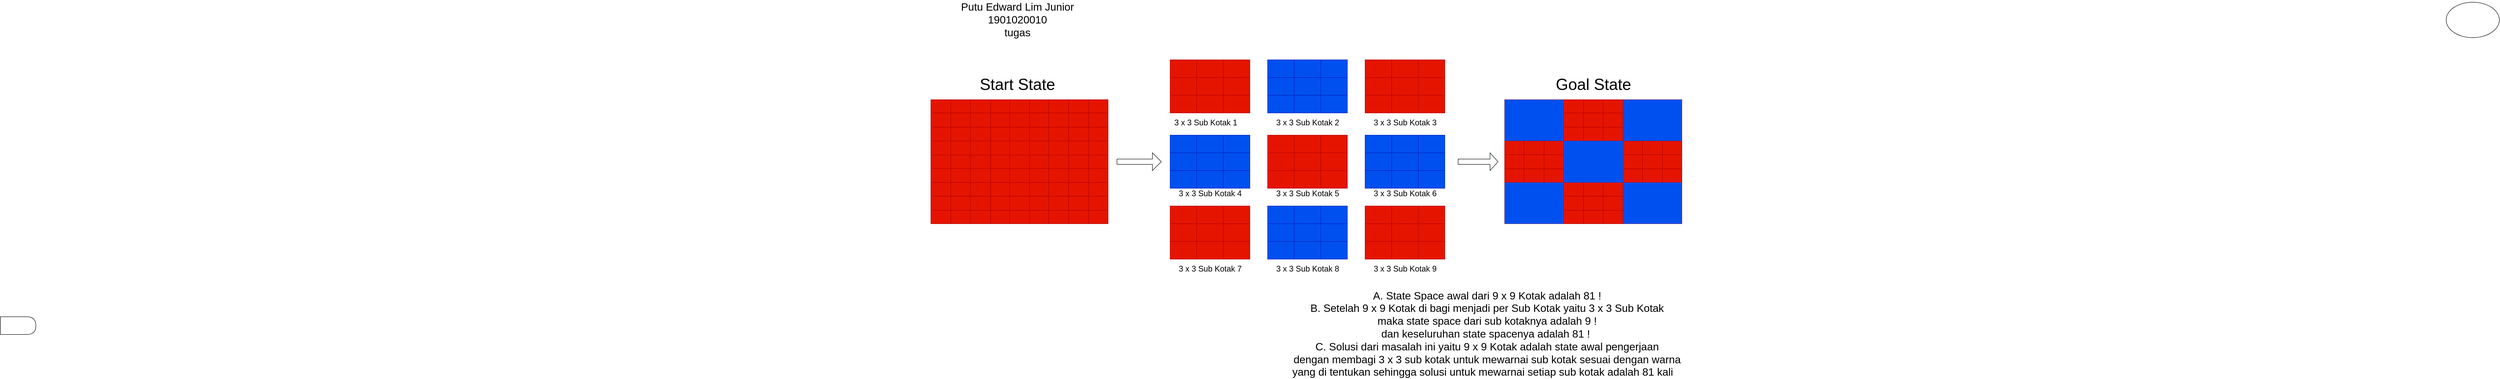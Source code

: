<mxfile version="15.4.3" type="device"><diagram id="NJZr8C-HWJUjiAwHMYoT" name="Page-1"><mxGraphModel dx="5136" dy="1014" grid="1" gridSize="10" guides="1" tooltips="1" connect="1" arrows="1" fold="1" page="1" pageScale="1" pageWidth="850" pageHeight="1100" math="0" shadow="0"><root><mxCell id="0"/><mxCell id="1" parent="0"/><mxCell id="LQJ6kw0-dA7084zOFPZu-102" value="" style="shape=table;startSize=0;container=1;collapsible=0;childLayout=tableLayout;fillColor=#e51400;strokeColor=#B20000;fontColor=#ffffff;" parent="1" vertex="1"><mxGeometry x="465" y="610" width="400" height="280" as="geometry"/></mxCell><mxCell id="LQJ6kw0-dA7084zOFPZu-103" value="" style="shape=partialRectangle;collapsible=0;dropTarget=0;pointerEvents=0;fillColor=none;top=0;left=0;bottom=0;right=0;points=[[0,0.5],[1,0.5]];portConstraint=eastwest;" parent="LQJ6kw0-dA7084zOFPZu-102" vertex="1"><mxGeometry width="400" height="30" as="geometry"/></mxCell><mxCell id="LQJ6kw0-dA7084zOFPZu-104" value="" style="shape=partialRectangle;html=1;whiteSpace=wrap;connectable=0;overflow=hidden;fillColor=#0050ef;top=0;left=0;bottom=0;right=0;strokeColor=#001DBC;fontColor=#ffffff;" parent="LQJ6kw0-dA7084zOFPZu-103" vertex="1"><mxGeometry width="44" height="30" as="geometry"><mxRectangle width="44" height="30" as="alternateBounds"/></mxGeometry></mxCell><mxCell id="LQJ6kw0-dA7084zOFPZu-105" value="" style="shape=partialRectangle;html=1;whiteSpace=wrap;connectable=0;overflow=hidden;fillColor=#0050ef;top=0;left=0;bottom=0;right=0;strokeColor=#001DBC;fontColor=#ffffff;" parent="LQJ6kw0-dA7084zOFPZu-103" vertex="1"><mxGeometry x="44" width="45" height="30" as="geometry"><mxRectangle width="45" height="30" as="alternateBounds"/></mxGeometry></mxCell><mxCell id="LQJ6kw0-dA7084zOFPZu-106" value="" style="shape=partialRectangle;html=1;whiteSpace=wrap;connectable=0;overflow=hidden;fillColor=#0050ef;top=0;left=0;bottom=0;right=0;strokeColor=#001DBC;fontColor=#ffffff;" parent="LQJ6kw0-dA7084zOFPZu-103" vertex="1"><mxGeometry x="89" width="44" height="30" as="geometry"><mxRectangle width="44" height="30" as="alternateBounds"/></mxGeometry></mxCell><mxCell id="LQJ6kw0-dA7084zOFPZu-107" value="" style="shape=partialRectangle;html=1;whiteSpace=wrap;connectable=0;overflow=hidden;fillColor=none;top=0;left=0;bottom=0;right=0;" parent="LQJ6kw0-dA7084zOFPZu-103" vertex="1"><mxGeometry x="133" width="45" height="30" as="geometry"><mxRectangle width="45" height="30" as="alternateBounds"/></mxGeometry></mxCell><mxCell id="LQJ6kw0-dA7084zOFPZu-108" value="" style="shape=partialRectangle;html=1;whiteSpace=wrap;connectable=0;overflow=hidden;fillColor=none;top=0;left=0;bottom=0;right=0;" parent="LQJ6kw0-dA7084zOFPZu-103" vertex="1"><mxGeometry x="178" width="44" height="30" as="geometry"><mxRectangle width="44" height="30" as="alternateBounds"/></mxGeometry></mxCell><mxCell id="LQJ6kw0-dA7084zOFPZu-109" value="" style="shape=partialRectangle;html=1;whiteSpace=wrap;connectable=0;overflow=hidden;fillColor=none;top=0;left=0;bottom=0;right=0;" parent="LQJ6kw0-dA7084zOFPZu-103" vertex="1"><mxGeometry x="222" width="45" height="30" as="geometry"><mxRectangle width="45" height="30" as="alternateBounds"/></mxGeometry></mxCell><mxCell id="LQJ6kw0-dA7084zOFPZu-110" value="" style="shape=partialRectangle;html=1;whiteSpace=wrap;connectable=0;overflow=hidden;fillColor=#0050ef;top=0;left=0;bottom=0;right=0;strokeColor=#001DBC;fontColor=#ffffff;" parent="LQJ6kw0-dA7084zOFPZu-103" vertex="1"><mxGeometry x="267" width="44" height="30" as="geometry"><mxRectangle width="44" height="30" as="alternateBounds"/></mxGeometry></mxCell><mxCell id="LQJ6kw0-dA7084zOFPZu-111" value="" style="shape=partialRectangle;html=1;whiteSpace=wrap;connectable=0;overflow=hidden;fillColor=#0050ef;top=0;left=0;bottom=0;right=0;strokeColor=#001DBC;fontColor=#ffffff;" parent="LQJ6kw0-dA7084zOFPZu-103" vertex="1"><mxGeometry x="311" width="45" height="30" as="geometry"><mxRectangle width="45" height="30" as="alternateBounds"/></mxGeometry></mxCell><mxCell id="LQJ6kw0-dA7084zOFPZu-112" value="" style="shape=partialRectangle;html=1;whiteSpace=wrap;connectable=0;overflow=hidden;fillColor=#0050ef;top=0;left=0;bottom=0;right=0;strokeColor=#001DBC;fontColor=#ffffff;" parent="LQJ6kw0-dA7084zOFPZu-103" vertex="1"><mxGeometry x="356" width="44" height="30" as="geometry"><mxRectangle width="44" height="30" as="alternateBounds"/></mxGeometry></mxCell><mxCell id="LQJ6kw0-dA7084zOFPZu-113" value="" style="shape=partialRectangle;collapsible=0;dropTarget=0;pointerEvents=0;fillColor=none;top=0;left=0;bottom=0;right=0;points=[[0,0.5],[1,0.5]];portConstraint=eastwest;" parent="LQJ6kw0-dA7084zOFPZu-102" vertex="1"><mxGeometry y="30" width="400" height="32" as="geometry"/></mxCell><mxCell id="LQJ6kw0-dA7084zOFPZu-114" value="" style="shape=partialRectangle;html=1;whiteSpace=wrap;connectable=0;overflow=hidden;fillColor=#0050ef;top=0;left=0;bottom=0;right=0;strokeColor=#001DBC;fontColor=#ffffff;" parent="LQJ6kw0-dA7084zOFPZu-113" vertex="1"><mxGeometry width="44" height="32" as="geometry"><mxRectangle width="44" height="32" as="alternateBounds"/></mxGeometry></mxCell><mxCell id="LQJ6kw0-dA7084zOFPZu-115" value="" style="shape=partialRectangle;html=1;whiteSpace=wrap;connectable=0;overflow=hidden;fillColor=#0050ef;top=0;left=0;bottom=0;right=0;strokeColor=#001DBC;fontColor=#ffffff;" parent="LQJ6kw0-dA7084zOFPZu-113" vertex="1"><mxGeometry x="44" width="45" height="32" as="geometry"><mxRectangle width="45" height="32" as="alternateBounds"/></mxGeometry></mxCell><mxCell id="LQJ6kw0-dA7084zOFPZu-116" value="" style="shape=partialRectangle;html=1;whiteSpace=wrap;connectable=0;overflow=hidden;fillColor=#0050ef;top=0;left=0;bottom=0;right=0;strokeColor=#001DBC;fontColor=#ffffff;" parent="LQJ6kw0-dA7084zOFPZu-113" vertex="1"><mxGeometry x="89" width="44" height="32" as="geometry"><mxRectangle width="44" height="32" as="alternateBounds"/></mxGeometry></mxCell><mxCell id="LQJ6kw0-dA7084zOFPZu-117" value="" style="shape=partialRectangle;html=1;whiteSpace=wrap;connectable=0;overflow=hidden;fillColor=none;top=0;left=0;bottom=0;right=0;" parent="LQJ6kw0-dA7084zOFPZu-113" vertex="1"><mxGeometry x="133" width="45" height="32" as="geometry"><mxRectangle width="45" height="32" as="alternateBounds"/></mxGeometry></mxCell><mxCell id="LQJ6kw0-dA7084zOFPZu-118" value="" style="shape=partialRectangle;html=1;whiteSpace=wrap;connectable=0;overflow=hidden;fillColor=none;top=0;left=0;bottom=0;right=0;" parent="LQJ6kw0-dA7084zOFPZu-113" vertex="1"><mxGeometry x="178" width="44" height="32" as="geometry"><mxRectangle width="44" height="32" as="alternateBounds"/></mxGeometry></mxCell><mxCell id="LQJ6kw0-dA7084zOFPZu-119" value="" style="shape=partialRectangle;html=1;whiteSpace=wrap;connectable=0;overflow=hidden;fillColor=none;top=0;left=0;bottom=0;right=0;" parent="LQJ6kw0-dA7084zOFPZu-113" vertex="1"><mxGeometry x="222" width="45" height="32" as="geometry"><mxRectangle width="45" height="32" as="alternateBounds"/></mxGeometry></mxCell><mxCell id="LQJ6kw0-dA7084zOFPZu-120" value="" style="shape=partialRectangle;html=1;whiteSpace=wrap;connectable=0;overflow=hidden;fillColor=#0050ef;top=0;left=0;bottom=0;right=0;strokeColor=#001DBC;fontColor=#ffffff;" parent="LQJ6kw0-dA7084zOFPZu-113" vertex="1"><mxGeometry x="267" width="44" height="32" as="geometry"><mxRectangle width="44" height="32" as="alternateBounds"/></mxGeometry></mxCell><mxCell id="LQJ6kw0-dA7084zOFPZu-121" value="" style="shape=partialRectangle;html=1;whiteSpace=wrap;connectable=0;overflow=hidden;fillColor=#0050ef;top=0;left=0;bottom=0;right=0;strokeColor=#001DBC;fontColor=#ffffff;" parent="LQJ6kw0-dA7084zOFPZu-113" vertex="1"><mxGeometry x="311" width="45" height="32" as="geometry"><mxRectangle width="45" height="32" as="alternateBounds"/></mxGeometry></mxCell><mxCell id="LQJ6kw0-dA7084zOFPZu-122" value="" style="shape=partialRectangle;html=1;whiteSpace=wrap;connectable=0;overflow=hidden;fillColor=#0050ef;top=0;left=0;bottom=0;right=0;strokeColor=#001DBC;fontColor=#ffffff;" parent="LQJ6kw0-dA7084zOFPZu-113" vertex="1"><mxGeometry x="356" width="44" height="32" as="geometry"><mxRectangle width="44" height="32" as="alternateBounds"/></mxGeometry></mxCell><mxCell id="LQJ6kw0-dA7084zOFPZu-123" value="" style="shape=partialRectangle;collapsible=0;dropTarget=0;pointerEvents=0;fillColor=none;top=0;left=0;bottom=0;right=0;points=[[0,0.5],[1,0.5]];portConstraint=eastwest;" parent="LQJ6kw0-dA7084zOFPZu-102" vertex="1"><mxGeometry y="62" width="400" height="31" as="geometry"/></mxCell><mxCell id="LQJ6kw0-dA7084zOFPZu-124" value="" style="shape=partialRectangle;html=1;whiteSpace=wrap;connectable=0;overflow=hidden;fillColor=#0050ef;top=0;left=0;bottom=0;right=0;strokeColor=#001DBC;fontColor=#ffffff;" parent="LQJ6kw0-dA7084zOFPZu-123" vertex="1"><mxGeometry width="44" height="31" as="geometry"><mxRectangle width="44" height="31" as="alternateBounds"/></mxGeometry></mxCell><mxCell id="LQJ6kw0-dA7084zOFPZu-125" value="" style="shape=partialRectangle;html=1;whiteSpace=wrap;connectable=0;overflow=hidden;fillColor=#0050ef;top=0;left=0;bottom=0;right=0;strokeColor=#001DBC;fontColor=#ffffff;" parent="LQJ6kw0-dA7084zOFPZu-123" vertex="1"><mxGeometry x="44" width="45" height="31" as="geometry"><mxRectangle width="45" height="31" as="alternateBounds"/></mxGeometry></mxCell><mxCell id="LQJ6kw0-dA7084zOFPZu-126" value="" style="shape=partialRectangle;html=1;whiteSpace=wrap;connectable=0;overflow=hidden;fillColor=#0050ef;top=0;left=0;bottom=0;right=0;strokeColor=#001DBC;fontColor=#ffffff;" parent="LQJ6kw0-dA7084zOFPZu-123" vertex="1"><mxGeometry x="89" width="44" height="31" as="geometry"><mxRectangle width="44" height="31" as="alternateBounds"/></mxGeometry></mxCell><mxCell id="LQJ6kw0-dA7084zOFPZu-127" value="" style="shape=partialRectangle;html=1;whiteSpace=wrap;connectable=0;overflow=hidden;fillColor=none;top=0;left=0;bottom=0;right=0;" parent="LQJ6kw0-dA7084zOFPZu-123" vertex="1"><mxGeometry x="133" width="45" height="31" as="geometry"><mxRectangle width="45" height="31" as="alternateBounds"/></mxGeometry></mxCell><mxCell id="LQJ6kw0-dA7084zOFPZu-128" value="" style="shape=partialRectangle;html=1;whiteSpace=wrap;connectable=0;overflow=hidden;fillColor=none;top=0;left=0;bottom=0;right=0;" parent="LQJ6kw0-dA7084zOFPZu-123" vertex="1"><mxGeometry x="178" width="44" height="31" as="geometry"><mxRectangle width="44" height="31" as="alternateBounds"/></mxGeometry></mxCell><mxCell id="LQJ6kw0-dA7084zOFPZu-129" value="" style="shape=partialRectangle;html=1;whiteSpace=wrap;connectable=0;overflow=hidden;fillColor=none;top=0;left=0;bottom=0;right=0;" parent="LQJ6kw0-dA7084zOFPZu-123" vertex="1"><mxGeometry x="222" width="45" height="31" as="geometry"><mxRectangle width="45" height="31" as="alternateBounds"/></mxGeometry></mxCell><mxCell id="LQJ6kw0-dA7084zOFPZu-130" value="" style="shape=partialRectangle;html=1;whiteSpace=wrap;connectable=0;overflow=hidden;fillColor=#0050ef;top=0;left=0;bottom=0;right=0;strokeColor=#001DBC;fontColor=#ffffff;" parent="LQJ6kw0-dA7084zOFPZu-123" vertex="1"><mxGeometry x="267" width="44" height="31" as="geometry"><mxRectangle width="44" height="31" as="alternateBounds"/></mxGeometry></mxCell><mxCell id="LQJ6kw0-dA7084zOFPZu-131" value="" style="shape=partialRectangle;html=1;whiteSpace=wrap;connectable=0;overflow=hidden;fillColor=#0050ef;top=0;left=0;bottom=0;right=0;strokeColor=#001DBC;fontColor=#ffffff;" parent="LQJ6kw0-dA7084zOFPZu-123" vertex="1"><mxGeometry x="311" width="45" height="31" as="geometry"><mxRectangle width="45" height="31" as="alternateBounds"/></mxGeometry></mxCell><mxCell id="LQJ6kw0-dA7084zOFPZu-132" value="" style="shape=partialRectangle;html=1;whiteSpace=wrap;connectable=0;overflow=hidden;fillColor=#0050ef;top=0;left=0;bottom=0;right=0;strokeColor=#001DBC;fontColor=#ffffff;" parent="LQJ6kw0-dA7084zOFPZu-123" vertex="1"><mxGeometry x="356" width="44" height="31" as="geometry"><mxRectangle width="44" height="31" as="alternateBounds"/></mxGeometry></mxCell><mxCell id="LQJ6kw0-dA7084zOFPZu-133" value="" style="shape=partialRectangle;collapsible=0;dropTarget=0;pointerEvents=0;fillColor=none;top=0;left=0;bottom=0;right=0;points=[[0,0.5],[1,0.5]];portConstraint=eastwest;" parent="LQJ6kw0-dA7084zOFPZu-102" vertex="1"><mxGeometry y="93" width="400" height="31" as="geometry"/></mxCell><mxCell id="LQJ6kw0-dA7084zOFPZu-134" value="" style="shape=partialRectangle;html=1;whiteSpace=wrap;connectable=0;overflow=hidden;fillColor=none;top=0;left=0;bottom=0;right=0;" parent="LQJ6kw0-dA7084zOFPZu-133" vertex="1"><mxGeometry width="44" height="31" as="geometry"><mxRectangle width="44" height="31" as="alternateBounds"/></mxGeometry></mxCell><mxCell id="LQJ6kw0-dA7084zOFPZu-135" value="" style="shape=partialRectangle;html=1;whiteSpace=wrap;connectable=0;overflow=hidden;fillColor=none;top=0;left=0;bottom=0;right=0;" parent="LQJ6kw0-dA7084zOFPZu-133" vertex="1"><mxGeometry x="44" width="45" height="31" as="geometry"><mxRectangle width="45" height="31" as="alternateBounds"/></mxGeometry></mxCell><mxCell id="LQJ6kw0-dA7084zOFPZu-136" value="" style="shape=partialRectangle;html=1;whiteSpace=wrap;connectable=0;overflow=hidden;fillColor=none;top=0;left=0;bottom=0;right=0;" parent="LQJ6kw0-dA7084zOFPZu-133" vertex="1"><mxGeometry x="89" width="44" height="31" as="geometry"><mxRectangle width="44" height="31" as="alternateBounds"/></mxGeometry></mxCell><mxCell id="LQJ6kw0-dA7084zOFPZu-137" value="" style="shape=partialRectangle;html=1;whiteSpace=wrap;connectable=0;overflow=hidden;fillColor=#0050ef;top=0;left=0;bottom=0;right=0;strokeColor=#001DBC;fontColor=#ffffff;" parent="LQJ6kw0-dA7084zOFPZu-133" vertex="1"><mxGeometry x="133" width="45" height="31" as="geometry"><mxRectangle width="45" height="31" as="alternateBounds"/></mxGeometry></mxCell><mxCell id="LQJ6kw0-dA7084zOFPZu-138" value="" style="shape=partialRectangle;html=1;whiteSpace=wrap;connectable=0;overflow=hidden;fillColor=#0050ef;top=0;left=0;bottom=0;right=0;strokeColor=#001DBC;fontColor=#ffffff;" parent="LQJ6kw0-dA7084zOFPZu-133" vertex="1"><mxGeometry x="178" width="44" height="31" as="geometry"><mxRectangle width="44" height="31" as="alternateBounds"/></mxGeometry></mxCell><mxCell id="LQJ6kw0-dA7084zOFPZu-139" value="" style="shape=partialRectangle;html=1;whiteSpace=wrap;connectable=0;overflow=hidden;fillColor=#0050ef;top=0;left=0;bottom=0;right=0;strokeColor=#001DBC;fontColor=#ffffff;" parent="LQJ6kw0-dA7084zOFPZu-133" vertex="1"><mxGeometry x="222" width="45" height="31" as="geometry"><mxRectangle width="45" height="31" as="alternateBounds"/></mxGeometry></mxCell><mxCell id="LQJ6kw0-dA7084zOFPZu-140" value="" style="shape=partialRectangle;html=1;whiteSpace=wrap;connectable=0;overflow=hidden;fillColor=none;top=0;left=0;bottom=0;right=0;" parent="LQJ6kw0-dA7084zOFPZu-133" vertex="1"><mxGeometry x="267" width="44" height="31" as="geometry"><mxRectangle width="44" height="31" as="alternateBounds"/></mxGeometry></mxCell><mxCell id="LQJ6kw0-dA7084zOFPZu-141" value="" style="shape=partialRectangle;html=1;whiteSpace=wrap;connectable=0;overflow=hidden;fillColor=none;top=0;left=0;bottom=0;right=0;" parent="LQJ6kw0-dA7084zOFPZu-133" vertex="1"><mxGeometry x="311" width="45" height="31" as="geometry"><mxRectangle width="45" height="31" as="alternateBounds"/></mxGeometry></mxCell><mxCell id="LQJ6kw0-dA7084zOFPZu-142" value="" style="shape=partialRectangle;html=1;whiteSpace=wrap;connectable=0;overflow=hidden;fillColor=none;top=0;left=0;bottom=0;right=0;" parent="LQJ6kw0-dA7084zOFPZu-133" vertex="1"><mxGeometry x="356" width="44" height="31" as="geometry"><mxRectangle width="44" height="31" as="alternateBounds"/></mxGeometry></mxCell><mxCell id="LQJ6kw0-dA7084zOFPZu-143" value="" style="shape=partialRectangle;collapsible=0;dropTarget=0;pointerEvents=0;fillColor=none;top=0;left=0;bottom=0;right=0;points=[[0,0.5],[1,0.5]];portConstraint=eastwest;" parent="LQJ6kw0-dA7084zOFPZu-102" vertex="1"><mxGeometry y="124" width="400" height="32" as="geometry"/></mxCell><mxCell id="LQJ6kw0-dA7084zOFPZu-144" value="" style="shape=partialRectangle;html=1;whiteSpace=wrap;connectable=0;overflow=hidden;fillColor=none;top=0;left=0;bottom=0;right=0;" parent="LQJ6kw0-dA7084zOFPZu-143" vertex="1"><mxGeometry width="44" height="32" as="geometry"><mxRectangle width="44" height="32" as="alternateBounds"/></mxGeometry></mxCell><mxCell id="LQJ6kw0-dA7084zOFPZu-145" value="" style="shape=partialRectangle;html=1;whiteSpace=wrap;connectable=0;overflow=hidden;fillColor=none;top=0;left=0;bottom=0;right=0;" parent="LQJ6kw0-dA7084zOFPZu-143" vertex="1"><mxGeometry x="44" width="45" height="32" as="geometry"><mxRectangle width="45" height="32" as="alternateBounds"/></mxGeometry></mxCell><mxCell id="LQJ6kw0-dA7084zOFPZu-146" value="" style="shape=partialRectangle;html=1;whiteSpace=wrap;connectable=0;overflow=hidden;fillColor=none;top=0;left=0;bottom=0;right=0;" parent="LQJ6kw0-dA7084zOFPZu-143" vertex="1"><mxGeometry x="89" width="44" height="32" as="geometry"><mxRectangle width="44" height="32" as="alternateBounds"/></mxGeometry></mxCell><mxCell id="LQJ6kw0-dA7084zOFPZu-147" value="" style="shape=partialRectangle;html=1;whiteSpace=wrap;connectable=0;overflow=hidden;fillColor=#0050ef;top=0;left=0;bottom=0;right=0;strokeColor=#001DBC;fontColor=#ffffff;" parent="LQJ6kw0-dA7084zOFPZu-143" vertex="1"><mxGeometry x="133" width="45" height="32" as="geometry"><mxRectangle width="45" height="32" as="alternateBounds"/></mxGeometry></mxCell><mxCell id="LQJ6kw0-dA7084zOFPZu-148" value="" style="shape=partialRectangle;html=1;whiteSpace=wrap;connectable=0;overflow=hidden;fillColor=#0050ef;top=0;left=0;bottom=0;right=0;strokeColor=#001DBC;fontColor=#ffffff;" parent="LQJ6kw0-dA7084zOFPZu-143" vertex="1"><mxGeometry x="178" width="44" height="32" as="geometry"><mxRectangle width="44" height="32" as="alternateBounds"/></mxGeometry></mxCell><mxCell id="LQJ6kw0-dA7084zOFPZu-149" value="" style="shape=partialRectangle;html=1;whiteSpace=wrap;connectable=0;overflow=hidden;fillColor=#0050ef;top=0;left=0;bottom=0;right=0;strokeColor=#001DBC;fontColor=#ffffff;" parent="LQJ6kw0-dA7084zOFPZu-143" vertex="1"><mxGeometry x="222" width="45" height="32" as="geometry"><mxRectangle width="45" height="32" as="alternateBounds"/></mxGeometry></mxCell><mxCell id="LQJ6kw0-dA7084zOFPZu-150" value="" style="shape=partialRectangle;html=1;whiteSpace=wrap;connectable=0;overflow=hidden;fillColor=none;top=0;left=0;bottom=0;right=0;" parent="LQJ6kw0-dA7084zOFPZu-143" vertex="1"><mxGeometry x="267" width="44" height="32" as="geometry"><mxRectangle width="44" height="32" as="alternateBounds"/></mxGeometry></mxCell><mxCell id="LQJ6kw0-dA7084zOFPZu-151" value="" style="shape=partialRectangle;html=1;whiteSpace=wrap;connectable=0;overflow=hidden;fillColor=none;top=0;left=0;bottom=0;right=0;" parent="LQJ6kw0-dA7084zOFPZu-143" vertex="1"><mxGeometry x="311" width="45" height="32" as="geometry"><mxRectangle width="45" height="32" as="alternateBounds"/></mxGeometry></mxCell><mxCell id="LQJ6kw0-dA7084zOFPZu-152" value="" style="shape=partialRectangle;html=1;whiteSpace=wrap;connectable=0;overflow=hidden;fillColor=none;top=0;left=0;bottom=0;right=0;" parent="LQJ6kw0-dA7084zOFPZu-143" vertex="1"><mxGeometry x="356" width="44" height="32" as="geometry"><mxRectangle width="44" height="32" as="alternateBounds"/></mxGeometry></mxCell><mxCell id="LQJ6kw0-dA7084zOFPZu-153" value="" style="shape=partialRectangle;collapsible=0;dropTarget=0;pointerEvents=0;fillColor=none;top=0;left=0;bottom=0;right=0;points=[[0,0.5],[1,0.5]];portConstraint=eastwest;" parent="LQJ6kw0-dA7084zOFPZu-102" vertex="1"><mxGeometry y="156" width="400" height="31" as="geometry"/></mxCell><mxCell id="LQJ6kw0-dA7084zOFPZu-154" value="" style="shape=partialRectangle;html=1;whiteSpace=wrap;connectable=0;overflow=hidden;fillColor=none;top=0;left=0;bottom=0;right=0;" parent="LQJ6kw0-dA7084zOFPZu-153" vertex="1"><mxGeometry width="44" height="31" as="geometry"><mxRectangle width="44" height="31" as="alternateBounds"/></mxGeometry></mxCell><mxCell id="LQJ6kw0-dA7084zOFPZu-155" value="" style="shape=partialRectangle;html=1;whiteSpace=wrap;connectable=0;overflow=hidden;fillColor=none;top=0;left=0;bottom=0;right=0;" parent="LQJ6kw0-dA7084zOFPZu-153" vertex="1"><mxGeometry x="44" width="45" height="31" as="geometry"><mxRectangle width="45" height="31" as="alternateBounds"/></mxGeometry></mxCell><mxCell id="LQJ6kw0-dA7084zOFPZu-156" value="" style="shape=partialRectangle;html=1;whiteSpace=wrap;connectable=0;overflow=hidden;fillColor=none;top=0;left=0;bottom=0;right=0;" parent="LQJ6kw0-dA7084zOFPZu-153" vertex="1"><mxGeometry x="89" width="44" height="31" as="geometry"><mxRectangle width="44" height="31" as="alternateBounds"/></mxGeometry></mxCell><mxCell id="LQJ6kw0-dA7084zOFPZu-157" value="" style="shape=partialRectangle;html=1;whiteSpace=wrap;connectable=0;overflow=hidden;fillColor=#0050ef;top=0;left=0;bottom=0;right=0;strokeColor=#001DBC;fontColor=#ffffff;" parent="LQJ6kw0-dA7084zOFPZu-153" vertex="1"><mxGeometry x="133" width="45" height="31" as="geometry"><mxRectangle width="45" height="31" as="alternateBounds"/></mxGeometry></mxCell><mxCell id="LQJ6kw0-dA7084zOFPZu-158" value="" style="shape=partialRectangle;html=1;whiteSpace=wrap;connectable=0;overflow=hidden;fillColor=#0050ef;top=0;left=0;bottom=0;right=0;strokeColor=#001DBC;fontColor=#ffffff;" parent="LQJ6kw0-dA7084zOFPZu-153" vertex="1"><mxGeometry x="178" width="44" height="31" as="geometry"><mxRectangle width="44" height="31" as="alternateBounds"/></mxGeometry></mxCell><mxCell id="LQJ6kw0-dA7084zOFPZu-159" value="" style="shape=partialRectangle;html=1;whiteSpace=wrap;connectable=0;overflow=hidden;fillColor=#0050ef;top=0;left=0;bottom=0;right=0;strokeColor=#001DBC;fontColor=#ffffff;" parent="LQJ6kw0-dA7084zOFPZu-153" vertex="1"><mxGeometry x="222" width="45" height="31" as="geometry"><mxRectangle width="45" height="31" as="alternateBounds"/></mxGeometry></mxCell><mxCell id="LQJ6kw0-dA7084zOFPZu-160" value="" style="shape=partialRectangle;html=1;whiteSpace=wrap;connectable=0;overflow=hidden;fillColor=none;top=0;left=0;bottom=0;right=0;" parent="LQJ6kw0-dA7084zOFPZu-153" vertex="1"><mxGeometry x="267" width="44" height="31" as="geometry"><mxRectangle width="44" height="31" as="alternateBounds"/></mxGeometry></mxCell><mxCell id="LQJ6kw0-dA7084zOFPZu-161" value="" style="shape=partialRectangle;html=1;whiteSpace=wrap;connectable=0;overflow=hidden;fillColor=none;top=0;left=0;bottom=0;right=0;" parent="LQJ6kw0-dA7084zOFPZu-153" vertex="1"><mxGeometry x="311" width="45" height="31" as="geometry"><mxRectangle width="45" height="31" as="alternateBounds"/></mxGeometry></mxCell><mxCell id="LQJ6kw0-dA7084zOFPZu-162" value="" style="shape=partialRectangle;html=1;whiteSpace=wrap;connectable=0;overflow=hidden;fillColor=none;top=0;left=0;bottom=0;right=0;" parent="LQJ6kw0-dA7084zOFPZu-153" vertex="1"><mxGeometry x="356" width="44" height="31" as="geometry"><mxRectangle width="44" height="31" as="alternateBounds"/></mxGeometry></mxCell><mxCell id="LQJ6kw0-dA7084zOFPZu-163" value="" style="shape=partialRectangle;collapsible=0;dropTarget=0;pointerEvents=0;fillColor=none;top=0;left=0;bottom=0;right=0;points=[[0,0.5],[1,0.5]];portConstraint=eastwest;" parent="LQJ6kw0-dA7084zOFPZu-102" vertex="1"><mxGeometry y="187" width="400" height="31" as="geometry"/></mxCell><mxCell id="LQJ6kw0-dA7084zOFPZu-164" value="" style="shape=partialRectangle;html=1;whiteSpace=wrap;connectable=0;overflow=hidden;fillColor=#0050ef;top=0;left=0;bottom=0;right=0;strokeColor=#001DBC;fontColor=#ffffff;" parent="LQJ6kw0-dA7084zOFPZu-163" vertex="1"><mxGeometry width="44" height="31" as="geometry"><mxRectangle width="44" height="31" as="alternateBounds"/></mxGeometry></mxCell><mxCell id="LQJ6kw0-dA7084zOFPZu-165" value="" style="shape=partialRectangle;html=1;whiteSpace=wrap;connectable=0;overflow=hidden;fillColor=#0050ef;top=0;left=0;bottom=0;right=0;strokeColor=#001DBC;fontColor=#ffffff;" parent="LQJ6kw0-dA7084zOFPZu-163" vertex="1"><mxGeometry x="44" width="45" height="31" as="geometry"><mxRectangle width="45" height="31" as="alternateBounds"/></mxGeometry></mxCell><mxCell id="LQJ6kw0-dA7084zOFPZu-166" value="" style="shape=partialRectangle;html=1;whiteSpace=wrap;connectable=0;overflow=hidden;fillColor=#0050ef;top=0;left=0;bottom=0;right=0;strokeColor=#001DBC;fontColor=#ffffff;" parent="LQJ6kw0-dA7084zOFPZu-163" vertex="1"><mxGeometry x="89" width="44" height="31" as="geometry"><mxRectangle width="44" height="31" as="alternateBounds"/></mxGeometry></mxCell><mxCell id="LQJ6kw0-dA7084zOFPZu-167" value="" style="shape=partialRectangle;html=1;whiteSpace=wrap;connectable=0;overflow=hidden;fillColor=none;top=0;left=0;bottom=0;right=0;" parent="LQJ6kw0-dA7084zOFPZu-163" vertex="1"><mxGeometry x="133" width="45" height="31" as="geometry"><mxRectangle width="45" height="31" as="alternateBounds"/></mxGeometry></mxCell><mxCell id="LQJ6kw0-dA7084zOFPZu-168" value="" style="shape=partialRectangle;html=1;whiteSpace=wrap;connectable=0;overflow=hidden;fillColor=none;top=0;left=0;bottom=0;right=0;" parent="LQJ6kw0-dA7084zOFPZu-163" vertex="1"><mxGeometry x="178" width="44" height="31" as="geometry"><mxRectangle width="44" height="31" as="alternateBounds"/></mxGeometry></mxCell><mxCell id="LQJ6kw0-dA7084zOFPZu-169" value="" style="shape=partialRectangle;html=1;whiteSpace=wrap;connectable=0;overflow=hidden;fillColor=none;top=0;left=0;bottom=0;right=0;" parent="LQJ6kw0-dA7084zOFPZu-163" vertex="1"><mxGeometry x="222" width="45" height="31" as="geometry"><mxRectangle width="45" height="31" as="alternateBounds"/></mxGeometry></mxCell><mxCell id="LQJ6kw0-dA7084zOFPZu-170" value="" style="shape=partialRectangle;html=1;whiteSpace=wrap;connectable=0;overflow=hidden;fillColor=#0050ef;top=0;left=0;bottom=0;right=0;strokeColor=#001DBC;fontColor=#ffffff;" parent="LQJ6kw0-dA7084zOFPZu-163" vertex="1"><mxGeometry x="267" width="44" height="31" as="geometry"><mxRectangle width="44" height="31" as="alternateBounds"/></mxGeometry></mxCell><mxCell id="LQJ6kw0-dA7084zOFPZu-171" value="" style="shape=partialRectangle;html=1;whiteSpace=wrap;connectable=0;overflow=hidden;fillColor=#0050ef;top=0;left=0;bottom=0;right=0;strokeColor=#001DBC;fontColor=#ffffff;" parent="LQJ6kw0-dA7084zOFPZu-163" vertex="1"><mxGeometry x="311" width="45" height="31" as="geometry"><mxRectangle width="45" height="31" as="alternateBounds"/></mxGeometry></mxCell><mxCell id="LQJ6kw0-dA7084zOFPZu-172" value="" style="shape=partialRectangle;html=1;whiteSpace=wrap;connectable=0;overflow=hidden;fillColor=#0050ef;top=0;left=0;bottom=0;right=0;strokeColor=#001DBC;fontColor=#ffffff;" parent="LQJ6kw0-dA7084zOFPZu-163" vertex="1"><mxGeometry x="356" width="44" height="31" as="geometry"><mxRectangle width="44" height="31" as="alternateBounds"/></mxGeometry></mxCell><mxCell id="LQJ6kw0-dA7084zOFPZu-173" value="" style="shape=partialRectangle;collapsible=0;dropTarget=0;pointerEvents=0;fillColor=none;top=0;left=0;bottom=0;right=0;points=[[0,0.5],[1,0.5]];portConstraint=eastwest;" parent="LQJ6kw0-dA7084zOFPZu-102" vertex="1"><mxGeometry y="218" width="400" height="32" as="geometry"/></mxCell><mxCell id="LQJ6kw0-dA7084zOFPZu-174" value="" style="shape=partialRectangle;html=1;whiteSpace=wrap;connectable=0;overflow=hidden;fillColor=#0050ef;top=0;left=0;bottom=0;right=0;strokeColor=#001DBC;fontColor=#ffffff;" parent="LQJ6kw0-dA7084zOFPZu-173" vertex="1"><mxGeometry width="44" height="32" as="geometry"><mxRectangle width="44" height="32" as="alternateBounds"/></mxGeometry></mxCell><mxCell id="LQJ6kw0-dA7084zOFPZu-175" value="" style="shape=partialRectangle;html=1;whiteSpace=wrap;connectable=0;overflow=hidden;fillColor=#0050ef;top=0;left=0;bottom=0;right=0;strokeColor=#001DBC;fontColor=#ffffff;" parent="LQJ6kw0-dA7084zOFPZu-173" vertex="1"><mxGeometry x="44" width="45" height="32" as="geometry"><mxRectangle width="45" height="32" as="alternateBounds"/></mxGeometry></mxCell><mxCell id="LQJ6kw0-dA7084zOFPZu-176" value="" style="shape=partialRectangle;html=1;whiteSpace=wrap;connectable=0;overflow=hidden;fillColor=#0050ef;top=0;left=0;bottom=0;right=0;strokeColor=#001DBC;fontColor=#ffffff;" parent="LQJ6kw0-dA7084zOFPZu-173" vertex="1"><mxGeometry x="89" width="44" height="32" as="geometry"><mxRectangle width="44" height="32" as="alternateBounds"/></mxGeometry></mxCell><mxCell id="LQJ6kw0-dA7084zOFPZu-177" value="" style="shape=partialRectangle;html=1;whiteSpace=wrap;connectable=0;overflow=hidden;fillColor=none;top=0;left=0;bottom=0;right=0;" parent="LQJ6kw0-dA7084zOFPZu-173" vertex="1"><mxGeometry x="133" width="45" height="32" as="geometry"><mxRectangle width="45" height="32" as="alternateBounds"/></mxGeometry></mxCell><mxCell id="LQJ6kw0-dA7084zOFPZu-178" value="" style="shape=partialRectangle;html=1;whiteSpace=wrap;connectable=0;overflow=hidden;fillColor=none;top=0;left=0;bottom=0;right=0;" parent="LQJ6kw0-dA7084zOFPZu-173" vertex="1"><mxGeometry x="178" width="44" height="32" as="geometry"><mxRectangle width="44" height="32" as="alternateBounds"/></mxGeometry></mxCell><mxCell id="LQJ6kw0-dA7084zOFPZu-179" value="" style="shape=partialRectangle;html=1;whiteSpace=wrap;connectable=0;overflow=hidden;fillColor=none;top=0;left=0;bottom=0;right=0;" parent="LQJ6kw0-dA7084zOFPZu-173" vertex="1"><mxGeometry x="222" width="45" height="32" as="geometry"><mxRectangle width="45" height="32" as="alternateBounds"/></mxGeometry></mxCell><mxCell id="LQJ6kw0-dA7084zOFPZu-180" value="" style="shape=partialRectangle;html=1;whiteSpace=wrap;connectable=0;overflow=hidden;fillColor=#0050ef;top=0;left=0;bottom=0;right=0;strokeColor=#001DBC;fontColor=#ffffff;" parent="LQJ6kw0-dA7084zOFPZu-173" vertex="1"><mxGeometry x="267" width="44" height="32" as="geometry"><mxRectangle width="44" height="32" as="alternateBounds"/></mxGeometry></mxCell><mxCell id="LQJ6kw0-dA7084zOFPZu-181" value="" style="shape=partialRectangle;html=1;whiteSpace=wrap;connectable=0;overflow=hidden;fillColor=#0050ef;top=0;left=0;bottom=0;right=0;strokeColor=#001DBC;fontColor=#ffffff;" parent="LQJ6kw0-dA7084zOFPZu-173" vertex="1"><mxGeometry x="311" width="45" height="32" as="geometry"><mxRectangle width="45" height="32" as="alternateBounds"/></mxGeometry></mxCell><mxCell id="LQJ6kw0-dA7084zOFPZu-182" value="" style="shape=partialRectangle;html=1;whiteSpace=wrap;connectable=0;overflow=hidden;fillColor=#0050ef;top=0;left=0;bottom=0;right=0;strokeColor=#001DBC;fontColor=#ffffff;" parent="LQJ6kw0-dA7084zOFPZu-173" vertex="1"><mxGeometry x="356" width="44" height="32" as="geometry"><mxRectangle width="44" height="32" as="alternateBounds"/></mxGeometry></mxCell><mxCell id="LQJ6kw0-dA7084zOFPZu-183" value="" style="shape=partialRectangle;collapsible=0;dropTarget=0;pointerEvents=0;fillColor=none;top=0;left=0;bottom=0;right=0;points=[[0,0.5],[1,0.5]];portConstraint=eastwest;" parent="LQJ6kw0-dA7084zOFPZu-102" vertex="1"><mxGeometry y="250" width="400" height="30" as="geometry"/></mxCell><mxCell id="LQJ6kw0-dA7084zOFPZu-184" value="" style="shape=partialRectangle;html=1;whiteSpace=wrap;connectable=0;overflow=hidden;fillColor=#0050ef;top=0;left=0;bottom=0;right=0;strokeColor=#001DBC;fontColor=#ffffff;" parent="LQJ6kw0-dA7084zOFPZu-183" vertex="1"><mxGeometry width="44" height="30" as="geometry"><mxRectangle width="44" height="30" as="alternateBounds"/></mxGeometry></mxCell><mxCell id="LQJ6kw0-dA7084zOFPZu-185" value="" style="shape=partialRectangle;html=1;whiteSpace=wrap;connectable=0;overflow=hidden;fillColor=#0050ef;top=0;left=0;bottom=0;right=0;strokeColor=#001DBC;fontColor=#ffffff;" parent="LQJ6kw0-dA7084zOFPZu-183" vertex="1"><mxGeometry x="44" width="45" height="30" as="geometry"><mxRectangle width="45" height="30" as="alternateBounds"/></mxGeometry></mxCell><mxCell id="LQJ6kw0-dA7084zOFPZu-186" value="" style="shape=partialRectangle;html=1;whiteSpace=wrap;connectable=0;overflow=hidden;fillColor=#0050ef;top=0;left=0;bottom=0;right=0;strokeColor=#001DBC;fontColor=#ffffff;" parent="LQJ6kw0-dA7084zOFPZu-183" vertex="1"><mxGeometry x="89" width="44" height="30" as="geometry"><mxRectangle width="44" height="30" as="alternateBounds"/></mxGeometry></mxCell><mxCell id="LQJ6kw0-dA7084zOFPZu-187" value="" style="shape=partialRectangle;html=1;whiteSpace=wrap;connectable=0;overflow=hidden;fillColor=none;top=0;left=0;bottom=0;right=0;" parent="LQJ6kw0-dA7084zOFPZu-183" vertex="1"><mxGeometry x="133" width="45" height="30" as="geometry"><mxRectangle width="45" height="30" as="alternateBounds"/></mxGeometry></mxCell><mxCell id="LQJ6kw0-dA7084zOFPZu-188" value="" style="shape=partialRectangle;html=1;whiteSpace=wrap;connectable=0;overflow=hidden;fillColor=none;top=0;left=0;bottom=0;right=0;" parent="LQJ6kw0-dA7084zOFPZu-183" vertex="1"><mxGeometry x="178" width="44" height="30" as="geometry"><mxRectangle width="44" height="30" as="alternateBounds"/></mxGeometry></mxCell><mxCell id="LQJ6kw0-dA7084zOFPZu-189" value="" style="shape=partialRectangle;html=1;whiteSpace=wrap;connectable=0;overflow=hidden;fillColor=none;top=0;left=0;bottom=0;right=0;" parent="LQJ6kw0-dA7084zOFPZu-183" vertex="1"><mxGeometry x="222" width="45" height="30" as="geometry"><mxRectangle width="45" height="30" as="alternateBounds"/></mxGeometry></mxCell><mxCell id="LQJ6kw0-dA7084zOFPZu-190" value="" style="shape=partialRectangle;html=1;whiteSpace=wrap;connectable=0;overflow=hidden;fillColor=#0050ef;top=0;left=0;bottom=0;right=0;strokeColor=#001DBC;fontColor=#ffffff;" parent="LQJ6kw0-dA7084zOFPZu-183" vertex="1"><mxGeometry x="267" width="44" height="30" as="geometry"><mxRectangle width="44" height="30" as="alternateBounds"/></mxGeometry></mxCell><mxCell id="LQJ6kw0-dA7084zOFPZu-191" value="" style="shape=partialRectangle;html=1;whiteSpace=wrap;connectable=0;overflow=hidden;fillColor=#0050ef;top=0;left=0;bottom=0;right=0;strokeColor=#001DBC;fontColor=#ffffff;" parent="LQJ6kw0-dA7084zOFPZu-183" vertex="1"><mxGeometry x="311" width="45" height="30" as="geometry"><mxRectangle width="45" height="30" as="alternateBounds"/></mxGeometry></mxCell><mxCell id="LQJ6kw0-dA7084zOFPZu-192" value="" style="shape=partialRectangle;html=1;whiteSpace=wrap;connectable=0;overflow=hidden;fillColor=#0050ef;top=0;left=0;bottom=0;right=0;strokeColor=#001DBC;fontColor=#ffffff;" parent="LQJ6kw0-dA7084zOFPZu-183" vertex="1"><mxGeometry x="356" width="44" height="30" as="geometry"><mxRectangle width="44" height="30" as="alternateBounds"/></mxGeometry></mxCell><mxCell id="LQJ6kw0-dA7084zOFPZu-195" value="" style="shape=table;startSize=0;container=1;collapsible=0;childLayout=tableLayout;fillColor=#e51400;strokeColor=#B20000;fontColor=#ffffff;" parent="1" vertex="1"><mxGeometry x="-830" y="610" width="400" height="280.0" as="geometry"/></mxCell><mxCell id="LQJ6kw0-dA7084zOFPZu-196" value="" style="shape=partialRectangle;collapsible=0;dropTarget=0;pointerEvents=0;fillColor=none;top=0;left=0;bottom=0;right=0;points=[[0,0.5],[1,0.5]];portConstraint=eastwest;" parent="LQJ6kw0-dA7084zOFPZu-195" vertex="1"><mxGeometry width="400" height="30" as="geometry"/></mxCell><mxCell id="LQJ6kw0-dA7084zOFPZu-197" value="" style="shape=partialRectangle;html=1;whiteSpace=wrap;connectable=0;overflow=hidden;fillColor=none;top=0;left=0;bottom=0;right=0;" parent="LQJ6kw0-dA7084zOFPZu-196" vertex="1"><mxGeometry width="45" height="30" as="geometry"><mxRectangle width="45" height="30" as="alternateBounds"/></mxGeometry></mxCell><mxCell id="LQJ6kw0-dA7084zOFPZu-198" value="" style="shape=partialRectangle;html=1;whiteSpace=wrap;connectable=0;overflow=hidden;fillColor=none;top=0;left=0;bottom=0;right=0;" parent="LQJ6kw0-dA7084zOFPZu-196" vertex="1"><mxGeometry x="45" width="44" height="30" as="geometry"><mxRectangle width="44" height="30" as="alternateBounds"/></mxGeometry></mxCell><mxCell id="LQJ6kw0-dA7084zOFPZu-199" value="" style="shape=partialRectangle;html=1;whiteSpace=wrap;connectable=0;overflow=hidden;fillColor=none;top=0;left=0;bottom=0;right=0;" parent="LQJ6kw0-dA7084zOFPZu-196" vertex="1"><mxGeometry x="89" width="46" height="30" as="geometry"><mxRectangle width="46" height="30" as="alternateBounds"/></mxGeometry></mxCell><mxCell id="LQJ6kw0-dA7084zOFPZu-200" value="" style="shape=partialRectangle;html=1;whiteSpace=wrap;connectable=0;overflow=hidden;fillColor=none;top=0;left=0;bottom=0;right=0;" parent="LQJ6kw0-dA7084zOFPZu-196" vertex="1"><mxGeometry x="135" width="43" height="30" as="geometry"><mxRectangle width="43" height="30" as="alternateBounds"/></mxGeometry></mxCell><mxCell id="LQJ6kw0-dA7084zOFPZu-201" value="" style="shape=partialRectangle;html=1;whiteSpace=wrap;connectable=0;overflow=hidden;fillColor=none;top=0;left=0;bottom=0;right=0;" parent="LQJ6kw0-dA7084zOFPZu-196" vertex="1"><mxGeometry x="178" width="45" height="30" as="geometry"><mxRectangle width="45" height="30" as="alternateBounds"/></mxGeometry></mxCell><mxCell id="LQJ6kw0-dA7084zOFPZu-202" value="" style="shape=partialRectangle;html=1;whiteSpace=wrap;connectable=0;overflow=hidden;fillColor=none;top=0;left=0;bottom=0;right=0;" parent="LQJ6kw0-dA7084zOFPZu-196" vertex="1"><mxGeometry x="223" width="43" height="30" as="geometry"><mxRectangle width="43" height="30" as="alternateBounds"/></mxGeometry></mxCell><mxCell id="LQJ6kw0-dA7084zOFPZu-203" value="" style="shape=partialRectangle;html=1;whiteSpace=wrap;connectable=0;overflow=hidden;fillColor=none;top=0;left=0;bottom=0;right=0;" parent="LQJ6kw0-dA7084zOFPZu-196" vertex="1"><mxGeometry x="266" width="45" height="30" as="geometry"><mxRectangle width="45" height="30" as="alternateBounds"/></mxGeometry></mxCell><mxCell id="LQJ6kw0-dA7084zOFPZu-204" value="" style="shape=partialRectangle;html=1;whiteSpace=wrap;connectable=0;overflow=hidden;fillColor=none;top=0;left=0;bottom=0;right=0;" parent="LQJ6kw0-dA7084zOFPZu-196" vertex="1"><mxGeometry x="311" width="45" height="30" as="geometry"><mxRectangle width="45" height="30" as="alternateBounds"/></mxGeometry></mxCell><mxCell id="LQJ6kw0-dA7084zOFPZu-205" value="" style="shape=partialRectangle;html=1;whiteSpace=wrap;connectable=0;overflow=hidden;fillColor=none;top=0;left=0;bottom=0;right=0;" parent="LQJ6kw0-dA7084zOFPZu-196" vertex="1"><mxGeometry x="356" width="44" height="30" as="geometry"><mxRectangle width="44" height="30" as="alternateBounds"/></mxGeometry></mxCell><mxCell id="LQJ6kw0-dA7084zOFPZu-206" value="" style="shape=partialRectangle;collapsible=0;dropTarget=0;pointerEvents=0;fillColor=none;top=0;left=0;bottom=0;right=0;points=[[0,0.5],[1,0.5]];portConstraint=eastwest;" parent="LQJ6kw0-dA7084zOFPZu-195" vertex="1"><mxGeometry y="30" width="400" height="32" as="geometry"/></mxCell><mxCell id="LQJ6kw0-dA7084zOFPZu-207" value="" style="shape=partialRectangle;html=1;whiteSpace=wrap;connectable=0;overflow=hidden;fillColor=none;top=0;left=0;bottom=0;right=0;" parent="LQJ6kw0-dA7084zOFPZu-206" vertex="1"><mxGeometry width="45" height="32" as="geometry"><mxRectangle width="45" height="32" as="alternateBounds"/></mxGeometry></mxCell><mxCell id="LQJ6kw0-dA7084zOFPZu-208" value="" style="shape=partialRectangle;html=1;whiteSpace=wrap;connectable=0;overflow=hidden;fillColor=none;top=0;left=0;bottom=0;right=0;" parent="LQJ6kw0-dA7084zOFPZu-206" vertex="1"><mxGeometry x="45" width="44" height="32" as="geometry"><mxRectangle width="44" height="32" as="alternateBounds"/></mxGeometry></mxCell><mxCell id="LQJ6kw0-dA7084zOFPZu-209" value="" style="shape=partialRectangle;html=1;whiteSpace=wrap;connectable=0;overflow=hidden;fillColor=none;top=0;left=0;bottom=0;right=0;" parent="LQJ6kw0-dA7084zOFPZu-206" vertex="1"><mxGeometry x="89" width="46" height="32" as="geometry"><mxRectangle width="46" height="32" as="alternateBounds"/></mxGeometry></mxCell><mxCell id="LQJ6kw0-dA7084zOFPZu-210" value="" style="shape=partialRectangle;html=1;whiteSpace=wrap;connectable=0;overflow=hidden;fillColor=none;top=0;left=0;bottom=0;right=0;" parent="LQJ6kw0-dA7084zOFPZu-206" vertex="1"><mxGeometry x="135" width="43" height="32" as="geometry"><mxRectangle width="43" height="32" as="alternateBounds"/></mxGeometry></mxCell><mxCell id="LQJ6kw0-dA7084zOFPZu-211" value="" style="shape=partialRectangle;html=1;whiteSpace=wrap;connectable=0;overflow=hidden;fillColor=none;top=0;left=0;bottom=0;right=0;" parent="LQJ6kw0-dA7084zOFPZu-206" vertex="1"><mxGeometry x="178" width="45" height="32" as="geometry"><mxRectangle width="45" height="32" as="alternateBounds"/></mxGeometry></mxCell><mxCell id="LQJ6kw0-dA7084zOFPZu-212" value="" style="shape=partialRectangle;html=1;whiteSpace=wrap;connectable=0;overflow=hidden;fillColor=none;top=0;left=0;bottom=0;right=0;" parent="LQJ6kw0-dA7084zOFPZu-206" vertex="1"><mxGeometry x="223" width="43" height="32" as="geometry"><mxRectangle width="43" height="32" as="alternateBounds"/></mxGeometry></mxCell><mxCell id="LQJ6kw0-dA7084zOFPZu-213" value="" style="shape=partialRectangle;html=1;whiteSpace=wrap;connectable=0;overflow=hidden;fillColor=none;top=0;left=0;bottom=0;right=0;" parent="LQJ6kw0-dA7084zOFPZu-206" vertex="1"><mxGeometry x="266" width="45" height="32" as="geometry"><mxRectangle width="45" height="32" as="alternateBounds"/></mxGeometry></mxCell><mxCell id="LQJ6kw0-dA7084zOFPZu-214" value="" style="shape=partialRectangle;html=1;whiteSpace=wrap;connectable=0;overflow=hidden;fillColor=none;top=0;left=0;bottom=0;right=0;" parent="LQJ6kw0-dA7084zOFPZu-206" vertex="1"><mxGeometry x="311" width="45" height="32" as="geometry"><mxRectangle width="45" height="32" as="alternateBounds"/></mxGeometry></mxCell><mxCell id="LQJ6kw0-dA7084zOFPZu-215" value="" style="shape=partialRectangle;html=1;whiteSpace=wrap;connectable=0;overflow=hidden;fillColor=none;top=0;left=0;bottom=0;right=0;" parent="LQJ6kw0-dA7084zOFPZu-206" vertex="1"><mxGeometry x="356" width="44" height="32" as="geometry"><mxRectangle width="44" height="32" as="alternateBounds"/></mxGeometry></mxCell><mxCell id="LQJ6kw0-dA7084zOFPZu-216" value="" style="shape=partialRectangle;collapsible=0;dropTarget=0;pointerEvents=0;fillColor=none;top=0;left=0;bottom=0;right=0;points=[[0,0.5],[1,0.5]];portConstraint=eastwest;" parent="LQJ6kw0-dA7084zOFPZu-195" vertex="1"><mxGeometry y="62" width="400" height="31" as="geometry"/></mxCell><mxCell id="LQJ6kw0-dA7084zOFPZu-217" value="" style="shape=partialRectangle;html=1;whiteSpace=wrap;connectable=0;overflow=hidden;fillColor=none;top=0;left=0;bottom=0;right=0;" parent="LQJ6kw0-dA7084zOFPZu-216" vertex="1"><mxGeometry width="45" height="31" as="geometry"><mxRectangle width="45" height="31" as="alternateBounds"/></mxGeometry></mxCell><mxCell id="LQJ6kw0-dA7084zOFPZu-218" value="" style="shape=partialRectangle;html=1;whiteSpace=wrap;connectable=0;overflow=hidden;fillColor=none;top=0;left=0;bottom=0;right=0;" parent="LQJ6kw0-dA7084zOFPZu-216" vertex="1"><mxGeometry x="45" width="44" height="31" as="geometry"><mxRectangle width="44" height="31" as="alternateBounds"/></mxGeometry></mxCell><mxCell id="LQJ6kw0-dA7084zOFPZu-219" value="" style="shape=partialRectangle;html=1;whiteSpace=wrap;connectable=0;overflow=hidden;fillColor=none;top=0;left=0;bottom=0;right=0;" parent="LQJ6kw0-dA7084zOFPZu-216" vertex="1"><mxGeometry x="89" width="46" height="31" as="geometry"><mxRectangle width="46" height="31" as="alternateBounds"/></mxGeometry></mxCell><mxCell id="LQJ6kw0-dA7084zOFPZu-220" value="" style="shape=partialRectangle;html=1;whiteSpace=wrap;connectable=0;overflow=hidden;fillColor=none;top=0;left=0;bottom=0;right=0;" parent="LQJ6kw0-dA7084zOFPZu-216" vertex="1"><mxGeometry x="135" width="43" height="31" as="geometry"><mxRectangle width="43" height="31" as="alternateBounds"/></mxGeometry></mxCell><mxCell id="LQJ6kw0-dA7084zOFPZu-221" value="" style="shape=partialRectangle;html=1;whiteSpace=wrap;connectable=0;overflow=hidden;fillColor=none;top=0;left=0;bottom=0;right=0;" parent="LQJ6kw0-dA7084zOFPZu-216" vertex="1"><mxGeometry x="178" width="45" height="31" as="geometry"><mxRectangle width="45" height="31" as="alternateBounds"/></mxGeometry></mxCell><mxCell id="LQJ6kw0-dA7084zOFPZu-222" value="" style="shape=partialRectangle;html=1;whiteSpace=wrap;connectable=0;overflow=hidden;fillColor=none;top=0;left=0;bottom=0;right=0;" parent="LQJ6kw0-dA7084zOFPZu-216" vertex="1"><mxGeometry x="223" width="43" height="31" as="geometry"><mxRectangle width="43" height="31" as="alternateBounds"/></mxGeometry></mxCell><mxCell id="LQJ6kw0-dA7084zOFPZu-223" value="" style="shape=partialRectangle;html=1;whiteSpace=wrap;connectable=0;overflow=hidden;fillColor=none;top=0;left=0;bottom=0;right=0;" parent="LQJ6kw0-dA7084zOFPZu-216" vertex="1"><mxGeometry x="266" width="45" height="31" as="geometry"><mxRectangle width="45" height="31" as="alternateBounds"/></mxGeometry></mxCell><mxCell id="LQJ6kw0-dA7084zOFPZu-224" value="" style="shape=partialRectangle;html=1;whiteSpace=wrap;connectable=0;overflow=hidden;fillColor=none;top=0;left=0;bottom=0;right=0;" parent="LQJ6kw0-dA7084zOFPZu-216" vertex="1"><mxGeometry x="311" width="45" height="31" as="geometry"><mxRectangle width="45" height="31" as="alternateBounds"/></mxGeometry></mxCell><mxCell id="LQJ6kw0-dA7084zOFPZu-225" value="" style="shape=partialRectangle;html=1;whiteSpace=wrap;connectable=0;overflow=hidden;fillColor=none;top=0;left=0;bottom=0;right=0;" parent="LQJ6kw0-dA7084zOFPZu-216" vertex="1"><mxGeometry x="356" width="44" height="31" as="geometry"><mxRectangle width="44" height="31" as="alternateBounds"/></mxGeometry></mxCell><mxCell id="LQJ6kw0-dA7084zOFPZu-226" value="" style="shape=partialRectangle;collapsible=0;dropTarget=0;pointerEvents=0;fillColor=none;top=0;left=0;bottom=0;right=0;points=[[0,0.5],[1,0.5]];portConstraint=eastwest;" parent="LQJ6kw0-dA7084zOFPZu-195" vertex="1"><mxGeometry y="93" width="400" height="32" as="geometry"/></mxCell><mxCell id="LQJ6kw0-dA7084zOFPZu-227" value="" style="shape=partialRectangle;html=1;whiteSpace=wrap;connectable=0;overflow=hidden;fillColor=none;top=0;left=0;bottom=0;right=0;" parent="LQJ6kw0-dA7084zOFPZu-226" vertex="1"><mxGeometry width="45" height="32" as="geometry"><mxRectangle width="45" height="32" as="alternateBounds"/></mxGeometry></mxCell><mxCell id="LQJ6kw0-dA7084zOFPZu-228" value="" style="shape=partialRectangle;html=1;whiteSpace=wrap;connectable=0;overflow=hidden;fillColor=none;top=0;left=0;bottom=0;right=0;" parent="LQJ6kw0-dA7084zOFPZu-226" vertex="1"><mxGeometry x="45" width="44" height="32" as="geometry"><mxRectangle width="44" height="32" as="alternateBounds"/></mxGeometry></mxCell><mxCell id="LQJ6kw0-dA7084zOFPZu-229" value="" style="shape=partialRectangle;html=1;whiteSpace=wrap;connectable=0;overflow=hidden;fillColor=none;top=0;left=0;bottom=0;right=0;" parent="LQJ6kw0-dA7084zOFPZu-226" vertex="1"><mxGeometry x="89" width="46" height="32" as="geometry"><mxRectangle width="46" height="32" as="alternateBounds"/></mxGeometry></mxCell><mxCell id="LQJ6kw0-dA7084zOFPZu-230" value="" style="shape=partialRectangle;html=1;whiteSpace=wrap;connectable=0;overflow=hidden;fillColor=none;top=0;left=0;bottom=0;right=0;" parent="LQJ6kw0-dA7084zOFPZu-226" vertex="1"><mxGeometry x="135" width="43" height="32" as="geometry"><mxRectangle width="43" height="32" as="alternateBounds"/></mxGeometry></mxCell><mxCell id="LQJ6kw0-dA7084zOFPZu-231" value="" style="shape=partialRectangle;html=1;whiteSpace=wrap;connectable=0;overflow=hidden;fillColor=none;top=0;left=0;bottom=0;right=0;" parent="LQJ6kw0-dA7084zOFPZu-226" vertex="1"><mxGeometry x="178" width="45" height="32" as="geometry"><mxRectangle width="45" height="32" as="alternateBounds"/></mxGeometry></mxCell><mxCell id="LQJ6kw0-dA7084zOFPZu-232" value="" style="shape=partialRectangle;html=1;whiteSpace=wrap;connectable=0;overflow=hidden;fillColor=none;top=0;left=0;bottom=0;right=0;" parent="LQJ6kw0-dA7084zOFPZu-226" vertex="1"><mxGeometry x="223" width="43" height="32" as="geometry"><mxRectangle width="43" height="32" as="alternateBounds"/></mxGeometry></mxCell><mxCell id="LQJ6kw0-dA7084zOFPZu-233" value="" style="shape=partialRectangle;html=1;whiteSpace=wrap;connectable=0;overflow=hidden;fillColor=none;top=0;left=0;bottom=0;right=0;" parent="LQJ6kw0-dA7084zOFPZu-226" vertex="1"><mxGeometry x="266" width="45" height="32" as="geometry"><mxRectangle width="45" height="32" as="alternateBounds"/></mxGeometry></mxCell><mxCell id="LQJ6kw0-dA7084zOFPZu-234" value="" style="shape=partialRectangle;html=1;whiteSpace=wrap;connectable=0;overflow=hidden;fillColor=none;top=0;left=0;bottom=0;right=0;" parent="LQJ6kw0-dA7084zOFPZu-226" vertex="1"><mxGeometry x="311" width="45" height="32" as="geometry"><mxRectangle width="45" height="32" as="alternateBounds"/></mxGeometry></mxCell><mxCell id="LQJ6kw0-dA7084zOFPZu-235" value="" style="shape=partialRectangle;html=1;whiteSpace=wrap;connectable=0;overflow=hidden;fillColor=none;top=0;left=0;bottom=0;right=0;" parent="LQJ6kw0-dA7084zOFPZu-226" vertex="1"><mxGeometry x="356" width="44" height="32" as="geometry"><mxRectangle width="44" height="32" as="alternateBounds"/></mxGeometry></mxCell><mxCell id="LQJ6kw0-dA7084zOFPZu-236" value="" style="shape=partialRectangle;collapsible=0;dropTarget=0;pointerEvents=0;fillColor=none;top=0;left=0;bottom=0;right=0;points=[[0,0.5],[1,0.5]];portConstraint=eastwest;" parent="LQJ6kw0-dA7084zOFPZu-195" vertex="1"><mxGeometry y="125" width="400" height="30" as="geometry"/></mxCell><mxCell id="LQJ6kw0-dA7084zOFPZu-237" value="" style="shape=partialRectangle;html=1;whiteSpace=wrap;connectable=0;overflow=hidden;fillColor=none;top=0;left=0;bottom=0;right=0;" parent="LQJ6kw0-dA7084zOFPZu-236" vertex="1"><mxGeometry width="45" height="30" as="geometry"><mxRectangle width="45" height="30" as="alternateBounds"/></mxGeometry></mxCell><mxCell id="LQJ6kw0-dA7084zOFPZu-238" value="" style="shape=partialRectangle;html=1;whiteSpace=wrap;connectable=0;overflow=hidden;fillColor=none;top=0;left=0;bottom=0;right=0;" parent="LQJ6kw0-dA7084zOFPZu-236" vertex="1"><mxGeometry x="45" width="44" height="30" as="geometry"><mxRectangle width="44" height="30" as="alternateBounds"/></mxGeometry></mxCell><mxCell id="LQJ6kw0-dA7084zOFPZu-239" value="" style="shape=partialRectangle;html=1;whiteSpace=wrap;connectable=0;overflow=hidden;fillColor=none;top=0;left=0;bottom=0;right=0;" parent="LQJ6kw0-dA7084zOFPZu-236" vertex="1"><mxGeometry x="89" width="46" height="30" as="geometry"><mxRectangle width="46" height="30" as="alternateBounds"/></mxGeometry></mxCell><mxCell id="LQJ6kw0-dA7084zOFPZu-240" value="" style="shape=partialRectangle;html=1;whiteSpace=wrap;connectable=0;overflow=hidden;fillColor=none;top=0;left=0;bottom=0;right=0;" parent="LQJ6kw0-dA7084zOFPZu-236" vertex="1"><mxGeometry x="135" width="43" height="30" as="geometry"><mxRectangle width="43" height="30" as="alternateBounds"/></mxGeometry></mxCell><mxCell id="LQJ6kw0-dA7084zOFPZu-241" value="" style="shape=partialRectangle;html=1;whiteSpace=wrap;connectable=0;overflow=hidden;fillColor=none;top=0;left=0;bottom=0;right=0;" parent="LQJ6kw0-dA7084zOFPZu-236" vertex="1"><mxGeometry x="178" width="45" height="30" as="geometry"><mxRectangle width="45" height="30" as="alternateBounds"/></mxGeometry></mxCell><mxCell id="LQJ6kw0-dA7084zOFPZu-242" value="" style="shape=partialRectangle;html=1;whiteSpace=wrap;connectable=0;overflow=hidden;fillColor=none;top=0;left=0;bottom=0;right=0;" parent="LQJ6kw0-dA7084zOFPZu-236" vertex="1"><mxGeometry x="223" width="43" height="30" as="geometry"><mxRectangle width="43" height="30" as="alternateBounds"/></mxGeometry></mxCell><mxCell id="LQJ6kw0-dA7084zOFPZu-243" value="" style="shape=partialRectangle;html=1;whiteSpace=wrap;connectable=0;overflow=hidden;fillColor=none;top=0;left=0;bottom=0;right=0;" parent="LQJ6kw0-dA7084zOFPZu-236" vertex="1"><mxGeometry x="266" width="45" height="30" as="geometry"><mxRectangle width="45" height="30" as="alternateBounds"/></mxGeometry></mxCell><mxCell id="LQJ6kw0-dA7084zOFPZu-244" value="" style="shape=partialRectangle;html=1;whiteSpace=wrap;connectable=0;overflow=hidden;fillColor=none;top=0;left=0;bottom=0;right=0;" parent="LQJ6kw0-dA7084zOFPZu-236" vertex="1"><mxGeometry x="311" width="45" height="30" as="geometry"><mxRectangle width="45" height="30" as="alternateBounds"/></mxGeometry></mxCell><mxCell id="LQJ6kw0-dA7084zOFPZu-245" value="" style="shape=partialRectangle;html=1;whiteSpace=wrap;connectable=0;overflow=hidden;fillColor=none;top=0;left=0;bottom=0;right=0;" parent="LQJ6kw0-dA7084zOFPZu-236" vertex="1"><mxGeometry x="356" width="44" height="30" as="geometry"><mxRectangle width="44" height="30" as="alternateBounds"/></mxGeometry></mxCell><mxCell id="LQJ6kw0-dA7084zOFPZu-246" value="" style="shape=partialRectangle;collapsible=0;dropTarget=0;pointerEvents=0;fillColor=none;top=0;left=0;bottom=0;right=0;points=[[0,0.5],[1,0.5]];portConstraint=eastwest;" parent="LQJ6kw0-dA7084zOFPZu-195" vertex="1"><mxGeometry y="155" width="400" height="32" as="geometry"/></mxCell><mxCell id="LQJ6kw0-dA7084zOFPZu-247" value="" style="shape=partialRectangle;html=1;whiteSpace=wrap;connectable=0;overflow=hidden;fillColor=none;top=0;left=0;bottom=0;right=0;" parent="LQJ6kw0-dA7084zOFPZu-246" vertex="1"><mxGeometry width="45" height="32" as="geometry"><mxRectangle width="45" height="32" as="alternateBounds"/></mxGeometry></mxCell><mxCell id="LQJ6kw0-dA7084zOFPZu-248" value="" style="shape=partialRectangle;html=1;whiteSpace=wrap;connectable=0;overflow=hidden;fillColor=none;top=0;left=0;bottom=0;right=0;" parent="LQJ6kw0-dA7084zOFPZu-246" vertex="1"><mxGeometry x="45" width="44" height="32" as="geometry"><mxRectangle width="44" height="32" as="alternateBounds"/></mxGeometry></mxCell><mxCell id="LQJ6kw0-dA7084zOFPZu-249" value="" style="shape=partialRectangle;html=1;whiteSpace=wrap;connectable=0;overflow=hidden;fillColor=none;top=0;left=0;bottom=0;right=0;" parent="LQJ6kw0-dA7084zOFPZu-246" vertex="1"><mxGeometry x="89" width="46" height="32" as="geometry"><mxRectangle width="46" height="32" as="alternateBounds"/></mxGeometry></mxCell><mxCell id="LQJ6kw0-dA7084zOFPZu-250" value="" style="shape=partialRectangle;html=1;whiteSpace=wrap;connectable=0;overflow=hidden;fillColor=none;top=0;left=0;bottom=0;right=0;" parent="LQJ6kw0-dA7084zOFPZu-246" vertex="1"><mxGeometry x="135" width="43" height="32" as="geometry"><mxRectangle width="43" height="32" as="alternateBounds"/></mxGeometry></mxCell><mxCell id="LQJ6kw0-dA7084zOFPZu-251" value="" style="shape=partialRectangle;html=1;whiteSpace=wrap;connectable=0;overflow=hidden;fillColor=none;top=0;left=0;bottom=0;right=0;" parent="LQJ6kw0-dA7084zOFPZu-246" vertex="1"><mxGeometry x="178" width="45" height="32" as="geometry"><mxRectangle width="45" height="32" as="alternateBounds"/></mxGeometry></mxCell><mxCell id="LQJ6kw0-dA7084zOFPZu-252" value="" style="shape=partialRectangle;html=1;whiteSpace=wrap;connectable=0;overflow=hidden;fillColor=none;top=0;left=0;bottom=0;right=0;" parent="LQJ6kw0-dA7084zOFPZu-246" vertex="1"><mxGeometry x="223" width="43" height="32" as="geometry"><mxRectangle width="43" height="32" as="alternateBounds"/></mxGeometry></mxCell><mxCell id="LQJ6kw0-dA7084zOFPZu-253" value="" style="shape=partialRectangle;html=1;whiteSpace=wrap;connectable=0;overflow=hidden;fillColor=none;top=0;left=0;bottom=0;right=0;" parent="LQJ6kw0-dA7084zOFPZu-246" vertex="1"><mxGeometry x="266" width="45" height="32" as="geometry"><mxRectangle width="45" height="32" as="alternateBounds"/></mxGeometry></mxCell><mxCell id="LQJ6kw0-dA7084zOFPZu-254" value="" style="shape=partialRectangle;html=1;whiteSpace=wrap;connectable=0;overflow=hidden;fillColor=none;top=0;left=0;bottom=0;right=0;" parent="LQJ6kw0-dA7084zOFPZu-246" vertex="1"><mxGeometry x="311" width="45" height="32" as="geometry"><mxRectangle width="45" height="32" as="alternateBounds"/></mxGeometry></mxCell><mxCell id="LQJ6kw0-dA7084zOFPZu-255" value="" style="shape=partialRectangle;html=1;whiteSpace=wrap;connectable=0;overflow=hidden;fillColor=none;top=0;left=0;bottom=0;right=0;" parent="LQJ6kw0-dA7084zOFPZu-246" vertex="1"><mxGeometry x="356" width="44" height="32" as="geometry"><mxRectangle width="44" height="32" as="alternateBounds"/></mxGeometry></mxCell><mxCell id="LQJ6kw0-dA7084zOFPZu-256" value="" style="shape=partialRectangle;collapsible=0;dropTarget=0;pointerEvents=0;fillColor=none;top=0;left=0;bottom=0;right=0;points=[[0,0.5],[1,0.5]];portConstraint=eastwest;" parent="LQJ6kw0-dA7084zOFPZu-195" vertex="1"><mxGeometry y="187" width="400" height="31" as="geometry"/></mxCell><mxCell id="LQJ6kw0-dA7084zOFPZu-257" value="" style="shape=partialRectangle;html=1;whiteSpace=wrap;connectable=0;overflow=hidden;fillColor=none;top=0;left=0;bottom=0;right=0;" parent="LQJ6kw0-dA7084zOFPZu-256" vertex="1"><mxGeometry width="45" height="31" as="geometry"><mxRectangle width="45" height="31" as="alternateBounds"/></mxGeometry></mxCell><mxCell id="LQJ6kw0-dA7084zOFPZu-258" value="" style="shape=partialRectangle;html=1;whiteSpace=wrap;connectable=0;overflow=hidden;fillColor=none;top=0;left=0;bottom=0;right=0;" parent="LQJ6kw0-dA7084zOFPZu-256" vertex="1"><mxGeometry x="45" width="44" height="31" as="geometry"><mxRectangle width="44" height="31" as="alternateBounds"/></mxGeometry></mxCell><mxCell id="LQJ6kw0-dA7084zOFPZu-259" value="" style="shape=partialRectangle;html=1;whiteSpace=wrap;connectable=0;overflow=hidden;fillColor=none;top=0;left=0;bottom=0;right=0;" parent="LQJ6kw0-dA7084zOFPZu-256" vertex="1"><mxGeometry x="89" width="46" height="31" as="geometry"><mxRectangle width="46" height="31" as="alternateBounds"/></mxGeometry></mxCell><mxCell id="LQJ6kw0-dA7084zOFPZu-260" value="" style="shape=partialRectangle;html=1;whiteSpace=wrap;connectable=0;overflow=hidden;fillColor=none;top=0;left=0;bottom=0;right=0;" parent="LQJ6kw0-dA7084zOFPZu-256" vertex="1"><mxGeometry x="135" width="43" height="31" as="geometry"><mxRectangle width="43" height="31" as="alternateBounds"/></mxGeometry></mxCell><mxCell id="LQJ6kw0-dA7084zOFPZu-261" value="" style="shape=partialRectangle;html=1;whiteSpace=wrap;connectable=0;overflow=hidden;fillColor=none;top=0;left=0;bottom=0;right=0;" parent="LQJ6kw0-dA7084zOFPZu-256" vertex="1"><mxGeometry x="178" width="45" height="31" as="geometry"><mxRectangle width="45" height="31" as="alternateBounds"/></mxGeometry></mxCell><mxCell id="LQJ6kw0-dA7084zOFPZu-262" value="" style="shape=partialRectangle;html=1;whiteSpace=wrap;connectable=0;overflow=hidden;fillColor=none;top=0;left=0;bottom=0;right=0;" parent="LQJ6kw0-dA7084zOFPZu-256" vertex="1"><mxGeometry x="223" width="43" height="31" as="geometry"><mxRectangle width="43" height="31" as="alternateBounds"/></mxGeometry></mxCell><mxCell id="LQJ6kw0-dA7084zOFPZu-263" value="" style="shape=partialRectangle;html=1;whiteSpace=wrap;connectable=0;overflow=hidden;fillColor=none;top=0;left=0;bottom=0;right=0;" parent="LQJ6kw0-dA7084zOFPZu-256" vertex="1"><mxGeometry x="266" width="45" height="31" as="geometry"><mxRectangle width="45" height="31" as="alternateBounds"/></mxGeometry></mxCell><mxCell id="LQJ6kw0-dA7084zOFPZu-264" value="" style="shape=partialRectangle;html=1;whiteSpace=wrap;connectable=0;overflow=hidden;fillColor=none;top=0;left=0;bottom=0;right=0;" parent="LQJ6kw0-dA7084zOFPZu-256" vertex="1"><mxGeometry x="311" width="45" height="31" as="geometry"><mxRectangle width="45" height="31" as="alternateBounds"/></mxGeometry></mxCell><mxCell id="LQJ6kw0-dA7084zOFPZu-265" value="" style="shape=partialRectangle;html=1;whiteSpace=wrap;connectable=0;overflow=hidden;fillColor=none;top=0;left=0;bottom=0;right=0;" parent="LQJ6kw0-dA7084zOFPZu-256" vertex="1"><mxGeometry x="356" width="44" height="31" as="geometry"><mxRectangle width="44" height="31" as="alternateBounds"/></mxGeometry></mxCell><mxCell id="LQJ6kw0-dA7084zOFPZu-266" value="" style="shape=partialRectangle;collapsible=0;dropTarget=0;pointerEvents=0;fillColor=none;top=0;left=0;bottom=0;right=0;points=[[0,0.5],[1,0.5]];portConstraint=eastwest;" parent="LQJ6kw0-dA7084zOFPZu-195" vertex="1"><mxGeometry y="218" width="400" height="32" as="geometry"/></mxCell><mxCell id="LQJ6kw0-dA7084zOFPZu-267" value="" style="shape=partialRectangle;html=1;whiteSpace=wrap;connectable=0;overflow=hidden;fillColor=none;top=0;left=0;bottom=0;right=0;" parent="LQJ6kw0-dA7084zOFPZu-266" vertex="1"><mxGeometry width="45" height="32" as="geometry"><mxRectangle width="45" height="32" as="alternateBounds"/></mxGeometry></mxCell><mxCell id="LQJ6kw0-dA7084zOFPZu-268" value="" style="shape=partialRectangle;html=1;whiteSpace=wrap;connectable=0;overflow=hidden;fillColor=none;top=0;left=0;bottom=0;right=0;" parent="LQJ6kw0-dA7084zOFPZu-266" vertex="1"><mxGeometry x="45" width="44" height="32" as="geometry"><mxRectangle width="44" height="32" as="alternateBounds"/></mxGeometry></mxCell><mxCell id="LQJ6kw0-dA7084zOFPZu-269" value="" style="shape=partialRectangle;html=1;whiteSpace=wrap;connectable=0;overflow=hidden;fillColor=none;top=0;left=0;bottom=0;right=0;" parent="LQJ6kw0-dA7084zOFPZu-266" vertex="1"><mxGeometry x="89" width="46" height="32" as="geometry"><mxRectangle width="46" height="32" as="alternateBounds"/></mxGeometry></mxCell><mxCell id="LQJ6kw0-dA7084zOFPZu-270" value="" style="shape=partialRectangle;html=1;whiteSpace=wrap;connectable=0;overflow=hidden;fillColor=none;top=0;left=0;bottom=0;right=0;" parent="LQJ6kw0-dA7084zOFPZu-266" vertex="1"><mxGeometry x="135" width="43" height="32" as="geometry"><mxRectangle width="43" height="32" as="alternateBounds"/></mxGeometry></mxCell><mxCell id="LQJ6kw0-dA7084zOFPZu-271" value="" style="shape=partialRectangle;html=1;whiteSpace=wrap;connectable=0;overflow=hidden;fillColor=none;top=0;left=0;bottom=0;right=0;" parent="LQJ6kw0-dA7084zOFPZu-266" vertex="1"><mxGeometry x="178" width="45" height="32" as="geometry"><mxRectangle width="45" height="32" as="alternateBounds"/></mxGeometry></mxCell><mxCell id="LQJ6kw0-dA7084zOFPZu-272" value="" style="shape=partialRectangle;html=1;whiteSpace=wrap;connectable=0;overflow=hidden;fillColor=none;top=0;left=0;bottom=0;right=0;" parent="LQJ6kw0-dA7084zOFPZu-266" vertex="1"><mxGeometry x="223" width="43" height="32" as="geometry"><mxRectangle width="43" height="32" as="alternateBounds"/></mxGeometry></mxCell><mxCell id="LQJ6kw0-dA7084zOFPZu-273" value="" style="shape=partialRectangle;html=1;whiteSpace=wrap;connectable=0;overflow=hidden;fillColor=none;top=0;left=0;bottom=0;right=0;" parent="LQJ6kw0-dA7084zOFPZu-266" vertex="1"><mxGeometry x="266" width="45" height="32" as="geometry"><mxRectangle width="45" height="32" as="alternateBounds"/></mxGeometry></mxCell><mxCell id="LQJ6kw0-dA7084zOFPZu-274" value="" style="shape=partialRectangle;html=1;whiteSpace=wrap;connectable=0;overflow=hidden;fillColor=none;top=0;left=0;bottom=0;right=0;" parent="LQJ6kw0-dA7084zOFPZu-266" vertex="1"><mxGeometry x="311" width="45" height="32" as="geometry"><mxRectangle width="45" height="32" as="alternateBounds"/></mxGeometry></mxCell><mxCell id="LQJ6kw0-dA7084zOFPZu-275" value="" style="shape=partialRectangle;html=1;whiteSpace=wrap;connectable=0;overflow=hidden;fillColor=none;top=0;left=0;bottom=0;right=0;" parent="LQJ6kw0-dA7084zOFPZu-266" vertex="1"><mxGeometry x="356" width="44" height="32" as="geometry"><mxRectangle width="44" height="32" as="alternateBounds"/></mxGeometry></mxCell><mxCell id="LQJ6kw0-dA7084zOFPZu-276" value="" style="shape=partialRectangle;collapsible=0;dropTarget=0;pointerEvents=0;fillColor=none;top=0;left=0;bottom=0;right=0;points=[[0,0.5],[1,0.5]];portConstraint=eastwest;" parent="LQJ6kw0-dA7084zOFPZu-195" vertex="1"><mxGeometry y="250" width="400" height="30" as="geometry"/></mxCell><mxCell id="LQJ6kw0-dA7084zOFPZu-277" value="" style="shape=partialRectangle;html=1;whiteSpace=wrap;connectable=0;overflow=hidden;fillColor=none;top=0;left=0;bottom=0;right=0;" parent="LQJ6kw0-dA7084zOFPZu-276" vertex="1"><mxGeometry width="45" height="30" as="geometry"><mxRectangle width="45" height="30" as="alternateBounds"/></mxGeometry></mxCell><mxCell id="LQJ6kw0-dA7084zOFPZu-278" value="" style="shape=partialRectangle;html=1;whiteSpace=wrap;connectable=0;overflow=hidden;fillColor=none;top=0;left=0;bottom=0;right=0;" parent="LQJ6kw0-dA7084zOFPZu-276" vertex="1"><mxGeometry x="45" width="44" height="30" as="geometry"><mxRectangle width="44" height="30" as="alternateBounds"/></mxGeometry></mxCell><mxCell id="LQJ6kw0-dA7084zOFPZu-279" value="" style="shape=partialRectangle;html=1;whiteSpace=wrap;connectable=0;overflow=hidden;fillColor=none;top=0;left=0;bottom=0;right=0;" parent="LQJ6kw0-dA7084zOFPZu-276" vertex="1"><mxGeometry x="89" width="46" height="30" as="geometry"><mxRectangle width="46" height="30" as="alternateBounds"/></mxGeometry></mxCell><mxCell id="LQJ6kw0-dA7084zOFPZu-280" value="" style="shape=partialRectangle;html=1;whiteSpace=wrap;connectable=0;overflow=hidden;fillColor=none;top=0;left=0;bottom=0;right=0;" parent="LQJ6kw0-dA7084zOFPZu-276" vertex="1"><mxGeometry x="135" width="43" height="30" as="geometry"><mxRectangle width="43" height="30" as="alternateBounds"/></mxGeometry></mxCell><mxCell id="LQJ6kw0-dA7084zOFPZu-281" value="" style="shape=partialRectangle;html=1;whiteSpace=wrap;connectable=0;overflow=hidden;fillColor=none;top=0;left=0;bottom=0;right=0;" parent="LQJ6kw0-dA7084zOFPZu-276" vertex="1"><mxGeometry x="178" width="45" height="30" as="geometry"><mxRectangle width="45" height="30" as="alternateBounds"/></mxGeometry></mxCell><mxCell id="LQJ6kw0-dA7084zOFPZu-282" value="" style="shape=partialRectangle;html=1;whiteSpace=wrap;connectable=0;overflow=hidden;fillColor=none;top=0;left=0;bottom=0;right=0;" parent="LQJ6kw0-dA7084zOFPZu-276" vertex="1"><mxGeometry x="223" width="43" height="30" as="geometry"><mxRectangle width="43" height="30" as="alternateBounds"/></mxGeometry></mxCell><mxCell id="LQJ6kw0-dA7084zOFPZu-283" value="" style="shape=partialRectangle;html=1;whiteSpace=wrap;connectable=0;overflow=hidden;fillColor=none;top=0;left=0;bottom=0;right=0;" parent="LQJ6kw0-dA7084zOFPZu-276" vertex="1"><mxGeometry x="266" width="45" height="30" as="geometry"><mxRectangle width="45" height="30" as="alternateBounds"/></mxGeometry></mxCell><mxCell id="LQJ6kw0-dA7084zOFPZu-284" value="" style="shape=partialRectangle;html=1;whiteSpace=wrap;connectable=0;overflow=hidden;fillColor=none;top=0;left=0;bottom=0;right=0;" parent="LQJ6kw0-dA7084zOFPZu-276" vertex="1"><mxGeometry x="311" width="45" height="30" as="geometry"><mxRectangle width="45" height="30" as="alternateBounds"/></mxGeometry></mxCell><mxCell id="LQJ6kw0-dA7084zOFPZu-285" value="" style="shape=partialRectangle;html=1;whiteSpace=wrap;connectable=0;overflow=hidden;fillColor=none;top=0;left=0;bottom=0;right=0;" parent="LQJ6kw0-dA7084zOFPZu-276" vertex="1"><mxGeometry x="356" width="44" height="30" as="geometry"><mxRectangle width="44" height="30" as="alternateBounds"/></mxGeometry></mxCell><mxCell id="W3scgUkY15aHVWE9CP15-1" value="&lt;font style=&quot;font-size: 36px&quot;&gt;Start State&lt;/font&gt;" style="text;html=1;align=center;verticalAlign=middle;resizable=0;points=[];autosize=1;strokeColor=none;fillColor=none;" parent="1" vertex="1"><mxGeometry x="-730" y="560" width="190" height="30" as="geometry"/></mxCell><mxCell id="W3scgUkY15aHVWE9CP15-2" value="Goal State" style="text;html=1;align=center;verticalAlign=middle;resizable=0;points=[];autosize=1;strokeColor=none;fillColor=none;fontSize=36;" parent="1" vertex="1"><mxGeometry x="570" y="550" width="190" height="50" as="geometry"/></mxCell><mxCell id="W3scgUkY15aHVWE9CP15-3" value="" style="shape=table;startSize=0;container=1;collapsible=0;childLayout=tableLayout;fontSize=36;fillColor=#e51400;strokeColor=#B20000;fontColor=#ffffff;" parent="1" vertex="1"><mxGeometry x="-290" y="520" width="180" height="120" as="geometry"/></mxCell><mxCell id="W3scgUkY15aHVWE9CP15-4" value="" style="shape=partialRectangle;collapsible=0;dropTarget=0;pointerEvents=0;fillColor=none;top=0;left=0;bottom=0;right=0;points=[[0,0.5],[1,0.5]];portConstraint=eastwest;fontSize=36;" parent="W3scgUkY15aHVWE9CP15-3" vertex="1"><mxGeometry width="180" height="40" as="geometry"/></mxCell><mxCell id="W3scgUkY15aHVWE9CP15-5" value="" style="shape=partialRectangle;html=1;whiteSpace=wrap;connectable=0;overflow=hidden;fillColor=none;top=0;left=0;bottom=0;right=0;pointerEvents=1;fontSize=36;" parent="W3scgUkY15aHVWE9CP15-4" vertex="1"><mxGeometry width="60" height="40" as="geometry"><mxRectangle width="60" height="40" as="alternateBounds"/></mxGeometry></mxCell><mxCell id="W3scgUkY15aHVWE9CP15-6" value="" style="shape=partialRectangle;html=1;whiteSpace=wrap;connectable=0;overflow=hidden;fillColor=none;top=0;left=0;bottom=0;right=0;pointerEvents=1;fontSize=36;" parent="W3scgUkY15aHVWE9CP15-4" vertex="1"><mxGeometry x="60" width="60" height="40" as="geometry"><mxRectangle width="60" height="40" as="alternateBounds"/></mxGeometry></mxCell><mxCell id="W3scgUkY15aHVWE9CP15-7" value="" style="shape=partialRectangle;html=1;whiteSpace=wrap;connectable=0;overflow=hidden;fillColor=none;top=0;left=0;bottom=0;right=0;pointerEvents=1;fontSize=36;" parent="W3scgUkY15aHVWE9CP15-4" vertex="1"><mxGeometry x="120" width="60" height="40" as="geometry"><mxRectangle width="60" height="40" as="alternateBounds"/></mxGeometry></mxCell><mxCell id="W3scgUkY15aHVWE9CP15-8" value="" style="shape=partialRectangle;collapsible=0;dropTarget=0;pointerEvents=0;fillColor=none;top=0;left=0;bottom=0;right=0;points=[[0,0.5],[1,0.5]];portConstraint=eastwest;fontSize=36;" parent="W3scgUkY15aHVWE9CP15-3" vertex="1"><mxGeometry y="40" width="180" height="40" as="geometry"/></mxCell><mxCell id="W3scgUkY15aHVWE9CP15-9" value="" style="shape=partialRectangle;html=1;whiteSpace=wrap;connectable=0;overflow=hidden;fillColor=none;top=0;left=0;bottom=0;right=0;pointerEvents=1;fontSize=36;" parent="W3scgUkY15aHVWE9CP15-8" vertex="1"><mxGeometry width="60" height="40" as="geometry"><mxRectangle width="60" height="40" as="alternateBounds"/></mxGeometry></mxCell><mxCell id="W3scgUkY15aHVWE9CP15-10" value="" style="shape=partialRectangle;html=1;whiteSpace=wrap;connectable=0;overflow=hidden;fillColor=none;top=0;left=0;bottom=0;right=0;pointerEvents=1;fontSize=36;" parent="W3scgUkY15aHVWE9CP15-8" vertex="1"><mxGeometry x="60" width="60" height="40" as="geometry"><mxRectangle width="60" height="40" as="alternateBounds"/></mxGeometry></mxCell><mxCell id="W3scgUkY15aHVWE9CP15-11" value="" style="shape=partialRectangle;html=1;whiteSpace=wrap;connectable=0;overflow=hidden;fillColor=none;top=0;left=0;bottom=0;right=0;pointerEvents=1;fontSize=36;" parent="W3scgUkY15aHVWE9CP15-8" vertex="1"><mxGeometry x="120" width="60" height="40" as="geometry"><mxRectangle width="60" height="40" as="alternateBounds"/></mxGeometry></mxCell><mxCell id="W3scgUkY15aHVWE9CP15-12" value="" style="shape=partialRectangle;collapsible=0;dropTarget=0;pointerEvents=0;fillColor=none;top=0;left=0;bottom=0;right=0;points=[[0,0.5],[1,0.5]];portConstraint=eastwest;fontSize=36;" parent="W3scgUkY15aHVWE9CP15-3" vertex="1"><mxGeometry y="80" width="180" height="40" as="geometry"/></mxCell><mxCell id="W3scgUkY15aHVWE9CP15-13" value="" style="shape=partialRectangle;html=1;whiteSpace=wrap;connectable=0;overflow=hidden;fillColor=none;top=0;left=0;bottom=0;right=0;pointerEvents=1;fontSize=36;" parent="W3scgUkY15aHVWE9CP15-12" vertex="1"><mxGeometry width="60" height="40" as="geometry"><mxRectangle width="60" height="40" as="alternateBounds"/></mxGeometry></mxCell><mxCell id="W3scgUkY15aHVWE9CP15-14" value="" style="shape=partialRectangle;html=1;whiteSpace=wrap;connectable=0;overflow=hidden;fillColor=none;top=0;left=0;bottom=0;right=0;pointerEvents=1;fontSize=36;" parent="W3scgUkY15aHVWE9CP15-12" vertex="1"><mxGeometry x="60" width="60" height="40" as="geometry"><mxRectangle width="60" height="40" as="alternateBounds"/></mxGeometry></mxCell><mxCell id="W3scgUkY15aHVWE9CP15-15" value="" style="shape=partialRectangle;html=1;whiteSpace=wrap;connectable=0;overflow=hidden;fillColor=none;top=0;left=0;bottom=0;right=0;pointerEvents=1;fontSize=36;" parent="W3scgUkY15aHVWE9CP15-12" vertex="1"><mxGeometry x="120" width="60" height="40" as="geometry"><mxRectangle width="60" height="40" as="alternateBounds"/></mxGeometry></mxCell><mxCell id="W3scgUkY15aHVWE9CP15-19" value="&lt;font style=&quot;font-size: 18px&quot;&gt;3 x 3 Sub Kotak 1&lt;/font&gt;" style="text;html=1;align=center;verticalAlign=middle;resizable=0;points=[];autosize=1;strokeColor=none;fillColor=none;fontSize=36;" parent="1" vertex="1"><mxGeometry x="-290" y="630" width="160" height="50" as="geometry"/></mxCell><mxCell id="W3scgUkY15aHVWE9CP15-20" value="" style="shape=table;startSize=0;container=1;collapsible=0;childLayout=tableLayout;fontSize=36;fillColor=#e51400;strokeColor=#B20000;fontColor=#ffffff;" parent="1" vertex="1"><mxGeometry x="150" y="520" width="180" height="120" as="geometry"/></mxCell><mxCell id="W3scgUkY15aHVWE9CP15-21" value="" style="shape=partialRectangle;collapsible=0;dropTarget=0;pointerEvents=0;fillColor=none;top=0;left=0;bottom=0;right=0;points=[[0,0.5],[1,0.5]];portConstraint=eastwest;fontSize=36;" parent="W3scgUkY15aHVWE9CP15-20" vertex="1"><mxGeometry width="180" height="40" as="geometry"/></mxCell><mxCell id="W3scgUkY15aHVWE9CP15-22" value="" style="shape=partialRectangle;html=1;whiteSpace=wrap;connectable=0;overflow=hidden;fillColor=none;top=0;left=0;bottom=0;right=0;pointerEvents=1;fontSize=36;" parent="W3scgUkY15aHVWE9CP15-21" vertex="1"><mxGeometry width="60" height="40" as="geometry"><mxRectangle width="60" height="40" as="alternateBounds"/></mxGeometry></mxCell><mxCell id="W3scgUkY15aHVWE9CP15-23" value="" style="shape=partialRectangle;html=1;whiteSpace=wrap;connectable=0;overflow=hidden;fillColor=none;top=0;left=0;bottom=0;right=0;pointerEvents=1;fontSize=36;" parent="W3scgUkY15aHVWE9CP15-21" vertex="1"><mxGeometry x="60" width="60" height="40" as="geometry"><mxRectangle width="60" height="40" as="alternateBounds"/></mxGeometry></mxCell><mxCell id="W3scgUkY15aHVWE9CP15-24" value="" style="shape=partialRectangle;html=1;whiteSpace=wrap;connectable=0;overflow=hidden;fillColor=none;top=0;left=0;bottom=0;right=0;pointerEvents=1;fontSize=36;" parent="W3scgUkY15aHVWE9CP15-21" vertex="1"><mxGeometry x="120" width="60" height="40" as="geometry"><mxRectangle width="60" height="40" as="alternateBounds"/></mxGeometry></mxCell><mxCell id="W3scgUkY15aHVWE9CP15-25" value="" style="shape=partialRectangle;collapsible=0;dropTarget=0;pointerEvents=0;fillColor=none;top=0;left=0;bottom=0;right=0;points=[[0,0.5],[1,0.5]];portConstraint=eastwest;fontSize=36;" parent="W3scgUkY15aHVWE9CP15-20" vertex="1"><mxGeometry y="40" width="180" height="40" as="geometry"/></mxCell><mxCell id="W3scgUkY15aHVWE9CP15-26" value="" style="shape=partialRectangle;html=1;whiteSpace=wrap;connectable=0;overflow=hidden;fillColor=none;top=0;left=0;bottom=0;right=0;pointerEvents=1;fontSize=36;" parent="W3scgUkY15aHVWE9CP15-25" vertex="1"><mxGeometry width="60" height="40" as="geometry"><mxRectangle width="60" height="40" as="alternateBounds"/></mxGeometry></mxCell><mxCell id="W3scgUkY15aHVWE9CP15-27" value="" style="shape=partialRectangle;html=1;whiteSpace=wrap;connectable=0;overflow=hidden;fillColor=none;top=0;left=0;bottom=0;right=0;pointerEvents=1;fontSize=36;" parent="W3scgUkY15aHVWE9CP15-25" vertex="1"><mxGeometry x="60" width="60" height="40" as="geometry"><mxRectangle width="60" height="40" as="alternateBounds"/></mxGeometry></mxCell><mxCell id="W3scgUkY15aHVWE9CP15-28" value="" style="shape=partialRectangle;html=1;whiteSpace=wrap;connectable=0;overflow=hidden;fillColor=none;top=0;left=0;bottom=0;right=0;pointerEvents=1;fontSize=36;" parent="W3scgUkY15aHVWE9CP15-25" vertex="1"><mxGeometry x="120" width="60" height="40" as="geometry"><mxRectangle width="60" height="40" as="alternateBounds"/></mxGeometry></mxCell><mxCell id="W3scgUkY15aHVWE9CP15-29" value="" style="shape=partialRectangle;collapsible=0;dropTarget=0;pointerEvents=0;fillColor=none;top=0;left=0;bottom=0;right=0;points=[[0,0.5],[1,0.5]];portConstraint=eastwest;fontSize=36;" parent="W3scgUkY15aHVWE9CP15-20" vertex="1"><mxGeometry y="80" width="180" height="40" as="geometry"/></mxCell><mxCell id="W3scgUkY15aHVWE9CP15-30" value="" style="shape=partialRectangle;html=1;whiteSpace=wrap;connectable=0;overflow=hidden;fillColor=none;top=0;left=0;bottom=0;right=0;pointerEvents=1;fontSize=36;" parent="W3scgUkY15aHVWE9CP15-29" vertex="1"><mxGeometry width="60" height="40" as="geometry"><mxRectangle width="60" height="40" as="alternateBounds"/></mxGeometry></mxCell><mxCell id="W3scgUkY15aHVWE9CP15-31" value="" style="shape=partialRectangle;html=1;whiteSpace=wrap;connectable=0;overflow=hidden;fillColor=none;top=0;left=0;bottom=0;right=0;pointerEvents=1;fontSize=36;" parent="W3scgUkY15aHVWE9CP15-29" vertex="1"><mxGeometry x="60" width="60" height="40" as="geometry"><mxRectangle width="60" height="40" as="alternateBounds"/></mxGeometry></mxCell><mxCell id="W3scgUkY15aHVWE9CP15-32" value="" style="shape=partialRectangle;html=1;whiteSpace=wrap;connectable=0;overflow=hidden;fillColor=none;top=0;left=0;bottom=0;right=0;pointerEvents=1;fontSize=36;" parent="W3scgUkY15aHVWE9CP15-29" vertex="1"><mxGeometry x="120" width="60" height="40" as="geometry"><mxRectangle width="60" height="40" as="alternateBounds"/></mxGeometry></mxCell><mxCell id="W3scgUkY15aHVWE9CP15-33" value="" style="shape=table;startSize=0;container=1;collapsible=0;childLayout=tableLayout;fontSize=36;fillColor=#0050ef;strokeColor=#001DBC;fontColor=#ffffff;" parent="1" vertex="1"><mxGeometry x="-70" y="520" width="180" height="120" as="geometry"/></mxCell><mxCell id="W3scgUkY15aHVWE9CP15-34" value="" style="shape=partialRectangle;collapsible=0;dropTarget=0;pointerEvents=0;fillColor=none;top=0;left=0;bottom=0;right=0;points=[[0,0.5],[1,0.5]];portConstraint=eastwest;fontSize=36;" parent="W3scgUkY15aHVWE9CP15-33" vertex="1"><mxGeometry width="180" height="40" as="geometry"/></mxCell><mxCell id="W3scgUkY15aHVWE9CP15-35" value="" style="shape=partialRectangle;html=1;whiteSpace=wrap;connectable=0;overflow=hidden;fillColor=none;top=0;left=0;bottom=0;right=0;pointerEvents=1;fontSize=36;" parent="W3scgUkY15aHVWE9CP15-34" vertex="1"><mxGeometry width="60" height="40" as="geometry"><mxRectangle width="60" height="40" as="alternateBounds"/></mxGeometry></mxCell><mxCell id="W3scgUkY15aHVWE9CP15-36" value="" style="shape=partialRectangle;html=1;whiteSpace=wrap;connectable=0;overflow=hidden;fillColor=none;top=0;left=0;bottom=0;right=0;pointerEvents=1;fontSize=36;" parent="W3scgUkY15aHVWE9CP15-34" vertex="1"><mxGeometry x="60" width="60" height="40" as="geometry"><mxRectangle width="60" height="40" as="alternateBounds"/></mxGeometry></mxCell><mxCell id="W3scgUkY15aHVWE9CP15-37" value="" style="shape=partialRectangle;html=1;whiteSpace=wrap;connectable=0;overflow=hidden;fillColor=none;top=0;left=0;bottom=0;right=0;pointerEvents=1;fontSize=36;" parent="W3scgUkY15aHVWE9CP15-34" vertex="1"><mxGeometry x="120" width="60" height="40" as="geometry"><mxRectangle width="60" height="40" as="alternateBounds"/></mxGeometry></mxCell><mxCell id="W3scgUkY15aHVWE9CP15-38" value="" style="shape=partialRectangle;collapsible=0;dropTarget=0;pointerEvents=0;fillColor=none;top=0;left=0;bottom=0;right=0;points=[[0,0.5],[1,0.5]];portConstraint=eastwest;fontSize=36;" parent="W3scgUkY15aHVWE9CP15-33" vertex="1"><mxGeometry y="40" width="180" height="40" as="geometry"/></mxCell><mxCell id="W3scgUkY15aHVWE9CP15-39" value="" style="shape=partialRectangle;html=1;whiteSpace=wrap;connectable=0;overflow=hidden;fillColor=none;top=0;left=0;bottom=0;right=0;pointerEvents=1;fontSize=36;" parent="W3scgUkY15aHVWE9CP15-38" vertex="1"><mxGeometry width="60" height="40" as="geometry"><mxRectangle width="60" height="40" as="alternateBounds"/></mxGeometry></mxCell><mxCell id="W3scgUkY15aHVWE9CP15-40" value="" style="shape=partialRectangle;html=1;whiteSpace=wrap;connectable=0;overflow=hidden;fillColor=none;top=0;left=0;bottom=0;right=0;pointerEvents=1;fontSize=36;" parent="W3scgUkY15aHVWE9CP15-38" vertex="1"><mxGeometry x="60" width="60" height="40" as="geometry"><mxRectangle width="60" height="40" as="alternateBounds"/></mxGeometry></mxCell><mxCell id="W3scgUkY15aHVWE9CP15-41" value="" style="shape=partialRectangle;html=1;whiteSpace=wrap;connectable=0;overflow=hidden;fillColor=none;top=0;left=0;bottom=0;right=0;pointerEvents=1;fontSize=36;" parent="W3scgUkY15aHVWE9CP15-38" vertex="1"><mxGeometry x="120" width="60" height="40" as="geometry"><mxRectangle width="60" height="40" as="alternateBounds"/></mxGeometry></mxCell><mxCell id="W3scgUkY15aHVWE9CP15-42" value="" style="shape=partialRectangle;collapsible=0;dropTarget=0;pointerEvents=0;fillColor=none;top=0;left=0;bottom=0;right=0;points=[[0,0.5],[1,0.5]];portConstraint=eastwest;fontSize=36;" parent="W3scgUkY15aHVWE9CP15-33" vertex="1"><mxGeometry y="80" width="180" height="40" as="geometry"/></mxCell><mxCell id="W3scgUkY15aHVWE9CP15-43" value="" style="shape=partialRectangle;html=1;whiteSpace=wrap;connectable=0;overflow=hidden;fillColor=none;top=0;left=0;bottom=0;right=0;pointerEvents=1;fontSize=36;" parent="W3scgUkY15aHVWE9CP15-42" vertex="1"><mxGeometry width="60" height="40" as="geometry"><mxRectangle width="60" height="40" as="alternateBounds"/></mxGeometry></mxCell><mxCell id="W3scgUkY15aHVWE9CP15-44" value="" style="shape=partialRectangle;html=1;whiteSpace=wrap;connectable=0;overflow=hidden;fillColor=none;top=0;left=0;bottom=0;right=0;pointerEvents=1;fontSize=36;" parent="W3scgUkY15aHVWE9CP15-42" vertex="1"><mxGeometry x="60" width="60" height="40" as="geometry"><mxRectangle width="60" height="40" as="alternateBounds"/></mxGeometry></mxCell><mxCell id="W3scgUkY15aHVWE9CP15-45" value="" style="shape=partialRectangle;html=1;whiteSpace=wrap;connectable=0;overflow=hidden;fillColor=none;top=0;left=0;bottom=0;right=0;pointerEvents=1;fontSize=36;" parent="W3scgUkY15aHVWE9CP15-42" vertex="1"><mxGeometry x="120" width="60" height="40" as="geometry"><mxRectangle width="60" height="40" as="alternateBounds"/></mxGeometry></mxCell><mxCell id="W3scgUkY15aHVWE9CP15-46" value="" style="shape=table;startSize=0;container=1;collapsible=0;childLayout=tableLayout;fontSize=36;fillColor=#0050ef;strokeColor=#001DBC;fontColor=#ffffff;" parent="1" vertex="1"><mxGeometry x="-290" y="690" width="180" height="120" as="geometry"/></mxCell><mxCell id="W3scgUkY15aHVWE9CP15-47" value="" style="shape=partialRectangle;collapsible=0;dropTarget=0;pointerEvents=0;fillColor=none;top=0;left=0;bottom=0;right=0;points=[[0,0.5],[1,0.5]];portConstraint=eastwest;fontSize=36;" parent="W3scgUkY15aHVWE9CP15-46" vertex="1"><mxGeometry width="180" height="40" as="geometry"/></mxCell><mxCell id="W3scgUkY15aHVWE9CP15-48" value="" style="shape=partialRectangle;html=1;whiteSpace=wrap;connectable=0;overflow=hidden;fillColor=none;top=0;left=0;bottom=0;right=0;pointerEvents=1;fontSize=36;" parent="W3scgUkY15aHVWE9CP15-47" vertex="1"><mxGeometry width="60" height="40" as="geometry"><mxRectangle width="60" height="40" as="alternateBounds"/></mxGeometry></mxCell><mxCell id="W3scgUkY15aHVWE9CP15-49" value="" style="shape=partialRectangle;html=1;whiteSpace=wrap;connectable=0;overflow=hidden;fillColor=none;top=0;left=0;bottom=0;right=0;pointerEvents=1;fontSize=36;" parent="W3scgUkY15aHVWE9CP15-47" vertex="1"><mxGeometry x="60" width="60" height="40" as="geometry"><mxRectangle width="60" height="40" as="alternateBounds"/></mxGeometry></mxCell><mxCell id="W3scgUkY15aHVWE9CP15-50" value="" style="shape=partialRectangle;html=1;whiteSpace=wrap;connectable=0;overflow=hidden;fillColor=none;top=0;left=0;bottom=0;right=0;pointerEvents=1;fontSize=36;" parent="W3scgUkY15aHVWE9CP15-47" vertex="1"><mxGeometry x="120" width="60" height="40" as="geometry"><mxRectangle width="60" height="40" as="alternateBounds"/></mxGeometry></mxCell><mxCell id="W3scgUkY15aHVWE9CP15-51" value="" style="shape=partialRectangle;collapsible=0;dropTarget=0;pointerEvents=0;fillColor=none;top=0;left=0;bottom=0;right=0;points=[[0,0.5],[1,0.5]];portConstraint=eastwest;fontSize=36;" parent="W3scgUkY15aHVWE9CP15-46" vertex="1"><mxGeometry y="40" width="180" height="40" as="geometry"/></mxCell><mxCell id="W3scgUkY15aHVWE9CP15-52" value="" style="shape=partialRectangle;html=1;whiteSpace=wrap;connectable=0;overflow=hidden;fillColor=none;top=0;left=0;bottom=0;right=0;pointerEvents=1;fontSize=36;" parent="W3scgUkY15aHVWE9CP15-51" vertex="1"><mxGeometry width="60" height="40" as="geometry"><mxRectangle width="60" height="40" as="alternateBounds"/></mxGeometry></mxCell><mxCell id="W3scgUkY15aHVWE9CP15-53" value="" style="shape=partialRectangle;html=1;whiteSpace=wrap;connectable=0;overflow=hidden;fillColor=none;top=0;left=0;bottom=0;right=0;pointerEvents=1;fontSize=36;" parent="W3scgUkY15aHVWE9CP15-51" vertex="1"><mxGeometry x="60" width="60" height="40" as="geometry"><mxRectangle width="60" height="40" as="alternateBounds"/></mxGeometry></mxCell><mxCell id="W3scgUkY15aHVWE9CP15-54" value="" style="shape=partialRectangle;html=1;whiteSpace=wrap;connectable=0;overflow=hidden;fillColor=none;top=0;left=0;bottom=0;right=0;pointerEvents=1;fontSize=36;" parent="W3scgUkY15aHVWE9CP15-51" vertex="1"><mxGeometry x="120" width="60" height="40" as="geometry"><mxRectangle width="60" height="40" as="alternateBounds"/></mxGeometry></mxCell><mxCell id="W3scgUkY15aHVWE9CP15-55" value="" style="shape=partialRectangle;collapsible=0;dropTarget=0;pointerEvents=0;fillColor=none;top=0;left=0;bottom=0;right=0;points=[[0,0.5],[1,0.5]];portConstraint=eastwest;fontSize=36;" parent="W3scgUkY15aHVWE9CP15-46" vertex="1"><mxGeometry y="80" width="180" height="40" as="geometry"/></mxCell><mxCell id="W3scgUkY15aHVWE9CP15-56" value="" style="shape=partialRectangle;html=1;whiteSpace=wrap;connectable=0;overflow=hidden;fillColor=none;top=0;left=0;bottom=0;right=0;pointerEvents=1;fontSize=36;" parent="W3scgUkY15aHVWE9CP15-55" vertex="1"><mxGeometry width="60" height="40" as="geometry"><mxRectangle width="60" height="40" as="alternateBounds"/></mxGeometry></mxCell><mxCell id="W3scgUkY15aHVWE9CP15-57" value="" style="shape=partialRectangle;html=1;whiteSpace=wrap;connectable=0;overflow=hidden;fillColor=none;top=0;left=0;bottom=0;right=0;pointerEvents=1;fontSize=36;" parent="W3scgUkY15aHVWE9CP15-55" vertex="1"><mxGeometry x="60" width="60" height="40" as="geometry"><mxRectangle width="60" height="40" as="alternateBounds"/></mxGeometry></mxCell><mxCell id="W3scgUkY15aHVWE9CP15-58" value="" style="shape=partialRectangle;html=1;whiteSpace=wrap;connectable=0;overflow=hidden;fillColor=none;top=0;left=0;bottom=0;right=0;pointerEvents=1;fontSize=36;" parent="W3scgUkY15aHVWE9CP15-55" vertex="1"><mxGeometry x="120" width="60" height="40" as="geometry"><mxRectangle width="60" height="40" as="alternateBounds"/></mxGeometry></mxCell><mxCell id="W3scgUkY15aHVWE9CP15-59" value="" style="shape=table;startSize=0;container=1;collapsible=0;childLayout=tableLayout;fontSize=36;fillColor=#e51400;strokeColor=#B20000;fontColor=#ffffff;" parent="1" vertex="1"><mxGeometry x="-70" y="690" width="180" height="120" as="geometry"/></mxCell><mxCell id="W3scgUkY15aHVWE9CP15-60" value="" style="shape=partialRectangle;collapsible=0;dropTarget=0;pointerEvents=0;fillColor=none;top=0;left=0;bottom=0;right=0;points=[[0,0.5],[1,0.5]];portConstraint=eastwest;fontSize=36;" parent="W3scgUkY15aHVWE9CP15-59" vertex="1"><mxGeometry width="180" height="40" as="geometry"/></mxCell><mxCell id="W3scgUkY15aHVWE9CP15-61" value="" style="shape=partialRectangle;html=1;whiteSpace=wrap;connectable=0;overflow=hidden;fillColor=none;top=0;left=0;bottom=0;right=0;pointerEvents=1;fontSize=36;" parent="W3scgUkY15aHVWE9CP15-60" vertex="1"><mxGeometry width="60" height="40" as="geometry"><mxRectangle width="60" height="40" as="alternateBounds"/></mxGeometry></mxCell><mxCell id="W3scgUkY15aHVWE9CP15-62" value="" style="shape=partialRectangle;html=1;whiteSpace=wrap;connectable=0;overflow=hidden;fillColor=none;top=0;left=0;bottom=0;right=0;pointerEvents=1;fontSize=36;" parent="W3scgUkY15aHVWE9CP15-60" vertex="1"><mxGeometry x="60" width="60" height="40" as="geometry"><mxRectangle width="60" height="40" as="alternateBounds"/></mxGeometry></mxCell><mxCell id="W3scgUkY15aHVWE9CP15-63" value="" style="shape=partialRectangle;html=1;whiteSpace=wrap;connectable=0;overflow=hidden;fillColor=none;top=0;left=0;bottom=0;right=0;pointerEvents=1;fontSize=36;" parent="W3scgUkY15aHVWE9CP15-60" vertex="1"><mxGeometry x="120" width="60" height="40" as="geometry"><mxRectangle width="60" height="40" as="alternateBounds"/></mxGeometry></mxCell><mxCell id="W3scgUkY15aHVWE9CP15-64" value="" style="shape=partialRectangle;collapsible=0;dropTarget=0;pointerEvents=0;fillColor=none;top=0;left=0;bottom=0;right=0;points=[[0,0.5],[1,0.5]];portConstraint=eastwest;fontSize=36;" parent="W3scgUkY15aHVWE9CP15-59" vertex="1"><mxGeometry y="40" width="180" height="40" as="geometry"/></mxCell><mxCell id="W3scgUkY15aHVWE9CP15-65" value="" style="shape=partialRectangle;html=1;whiteSpace=wrap;connectable=0;overflow=hidden;fillColor=none;top=0;left=0;bottom=0;right=0;pointerEvents=1;fontSize=36;" parent="W3scgUkY15aHVWE9CP15-64" vertex="1"><mxGeometry width="60" height="40" as="geometry"><mxRectangle width="60" height="40" as="alternateBounds"/></mxGeometry></mxCell><mxCell id="W3scgUkY15aHVWE9CP15-66" value="" style="shape=partialRectangle;html=1;whiteSpace=wrap;connectable=0;overflow=hidden;fillColor=none;top=0;left=0;bottom=0;right=0;pointerEvents=1;fontSize=36;" parent="W3scgUkY15aHVWE9CP15-64" vertex="1"><mxGeometry x="60" width="60" height="40" as="geometry"><mxRectangle width="60" height="40" as="alternateBounds"/></mxGeometry></mxCell><mxCell id="W3scgUkY15aHVWE9CP15-67" value="" style="shape=partialRectangle;html=1;whiteSpace=wrap;connectable=0;overflow=hidden;fillColor=none;top=0;left=0;bottom=0;right=0;pointerEvents=1;fontSize=36;" parent="W3scgUkY15aHVWE9CP15-64" vertex="1"><mxGeometry x="120" width="60" height="40" as="geometry"><mxRectangle width="60" height="40" as="alternateBounds"/></mxGeometry></mxCell><mxCell id="W3scgUkY15aHVWE9CP15-68" value="" style="shape=partialRectangle;collapsible=0;dropTarget=0;pointerEvents=0;fillColor=none;top=0;left=0;bottom=0;right=0;points=[[0,0.5],[1,0.5]];portConstraint=eastwest;fontSize=36;" parent="W3scgUkY15aHVWE9CP15-59" vertex="1"><mxGeometry y="80" width="180" height="40" as="geometry"/></mxCell><mxCell id="W3scgUkY15aHVWE9CP15-69" value="" style="shape=partialRectangle;html=1;whiteSpace=wrap;connectable=0;overflow=hidden;fillColor=none;top=0;left=0;bottom=0;right=0;pointerEvents=1;fontSize=36;" parent="W3scgUkY15aHVWE9CP15-68" vertex="1"><mxGeometry width="60" height="40" as="geometry"><mxRectangle width="60" height="40" as="alternateBounds"/></mxGeometry></mxCell><mxCell id="W3scgUkY15aHVWE9CP15-70" value="" style="shape=partialRectangle;html=1;whiteSpace=wrap;connectable=0;overflow=hidden;fillColor=none;top=0;left=0;bottom=0;right=0;pointerEvents=1;fontSize=36;" parent="W3scgUkY15aHVWE9CP15-68" vertex="1"><mxGeometry x="60" width="60" height="40" as="geometry"><mxRectangle width="60" height="40" as="alternateBounds"/></mxGeometry></mxCell><mxCell id="W3scgUkY15aHVWE9CP15-71" value="" style="shape=partialRectangle;html=1;whiteSpace=wrap;connectable=0;overflow=hidden;fillColor=none;top=0;left=0;bottom=0;right=0;pointerEvents=1;fontSize=36;" parent="W3scgUkY15aHVWE9CP15-68" vertex="1"><mxGeometry x="120" width="60" height="40" as="geometry"><mxRectangle width="60" height="40" as="alternateBounds"/></mxGeometry></mxCell><mxCell id="W3scgUkY15aHVWE9CP15-72" value="" style="shape=table;startSize=0;container=1;collapsible=0;childLayout=tableLayout;fontSize=36;fillColor=#0050ef;strokeColor=#001DBC;fontColor=#ffffff;" parent="1" vertex="1"><mxGeometry x="150" y="690" width="180" height="120" as="geometry"/></mxCell><mxCell id="W3scgUkY15aHVWE9CP15-73" value="" style="shape=partialRectangle;collapsible=0;dropTarget=0;pointerEvents=0;fillColor=none;top=0;left=0;bottom=0;right=0;points=[[0,0.5],[1,0.5]];portConstraint=eastwest;fontSize=36;" parent="W3scgUkY15aHVWE9CP15-72" vertex="1"><mxGeometry width="180" height="40" as="geometry"/></mxCell><mxCell id="W3scgUkY15aHVWE9CP15-74" value="" style="shape=partialRectangle;html=1;whiteSpace=wrap;connectable=0;overflow=hidden;fillColor=none;top=0;left=0;bottom=0;right=0;pointerEvents=1;fontSize=36;" parent="W3scgUkY15aHVWE9CP15-73" vertex="1"><mxGeometry width="60" height="40" as="geometry"><mxRectangle width="60" height="40" as="alternateBounds"/></mxGeometry></mxCell><mxCell id="W3scgUkY15aHVWE9CP15-75" value="" style="shape=partialRectangle;html=1;whiteSpace=wrap;connectable=0;overflow=hidden;fillColor=none;top=0;left=0;bottom=0;right=0;pointerEvents=1;fontSize=36;" parent="W3scgUkY15aHVWE9CP15-73" vertex="1"><mxGeometry x="60" width="60" height="40" as="geometry"><mxRectangle width="60" height="40" as="alternateBounds"/></mxGeometry></mxCell><mxCell id="W3scgUkY15aHVWE9CP15-76" value="" style="shape=partialRectangle;html=1;whiteSpace=wrap;connectable=0;overflow=hidden;fillColor=none;top=0;left=0;bottom=0;right=0;pointerEvents=1;fontSize=36;" parent="W3scgUkY15aHVWE9CP15-73" vertex="1"><mxGeometry x="120" width="60" height="40" as="geometry"><mxRectangle width="60" height="40" as="alternateBounds"/></mxGeometry></mxCell><mxCell id="W3scgUkY15aHVWE9CP15-77" value="" style="shape=partialRectangle;collapsible=0;dropTarget=0;pointerEvents=0;fillColor=none;top=0;left=0;bottom=0;right=0;points=[[0,0.5],[1,0.5]];portConstraint=eastwest;fontSize=36;" parent="W3scgUkY15aHVWE9CP15-72" vertex="1"><mxGeometry y="40" width="180" height="40" as="geometry"/></mxCell><mxCell id="W3scgUkY15aHVWE9CP15-78" value="" style="shape=partialRectangle;html=1;whiteSpace=wrap;connectable=0;overflow=hidden;fillColor=none;top=0;left=0;bottom=0;right=0;pointerEvents=1;fontSize=36;" parent="W3scgUkY15aHVWE9CP15-77" vertex="1"><mxGeometry width="60" height="40" as="geometry"><mxRectangle width="60" height="40" as="alternateBounds"/></mxGeometry></mxCell><mxCell id="W3scgUkY15aHVWE9CP15-79" value="" style="shape=partialRectangle;html=1;whiteSpace=wrap;connectable=0;overflow=hidden;fillColor=none;top=0;left=0;bottom=0;right=0;pointerEvents=1;fontSize=36;" parent="W3scgUkY15aHVWE9CP15-77" vertex="1"><mxGeometry x="60" width="60" height="40" as="geometry"><mxRectangle width="60" height="40" as="alternateBounds"/></mxGeometry></mxCell><mxCell id="W3scgUkY15aHVWE9CP15-80" value="" style="shape=partialRectangle;html=1;whiteSpace=wrap;connectable=0;overflow=hidden;fillColor=none;top=0;left=0;bottom=0;right=0;pointerEvents=1;fontSize=36;" parent="W3scgUkY15aHVWE9CP15-77" vertex="1"><mxGeometry x="120" width="60" height="40" as="geometry"><mxRectangle width="60" height="40" as="alternateBounds"/></mxGeometry></mxCell><mxCell id="W3scgUkY15aHVWE9CP15-81" value="" style="shape=partialRectangle;collapsible=0;dropTarget=0;pointerEvents=0;fillColor=none;top=0;left=0;bottom=0;right=0;points=[[0,0.5],[1,0.5]];portConstraint=eastwest;fontSize=36;" parent="W3scgUkY15aHVWE9CP15-72" vertex="1"><mxGeometry y="80" width="180" height="40" as="geometry"/></mxCell><mxCell id="W3scgUkY15aHVWE9CP15-82" value="" style="shape=partialRectangle;html=1;whiteSpace=wrap;connectable=0;overflow=hidden;fillColor=none;top=0;left=0;bottom=0;right=0;pointerEvents=1;fontSize=36;" parent="W3scgUkY15aHVWE9CP15-81" vertex="1"><mxGeometry width="60" height="40" as="geometry"><mxRectangle width="60" height="40" as="alternateBounds"/></mxGeometry></mxCell><mxCell id="W3scgUkY15aHVWE9CP15-83" value="" style="shape=partialRectangle;html=1;whiteSpace=wrap;connectable=0;overflow=hidden;fillColor=none;top=0;left=0;bottom=0;right=0;pointerEvents=1;fontSize=36;" parent="W3scgUkY15aHVWE9CP15-81" vertex="1"><mxGeometry x="60" width="60" height="40" as="geometry"><mxRectangle width="60" height="40" as="alternateBounds"/></mxGeometry></mxCell><mxCell id="W3scgUkY15aHVWE9CP15-84" value="" style="shape=partialRectangle;html=1;whiteSpace=wrap;connectable=0;overflow=hidden;fillColor=none;top=0;left=0;bottom=0;right=0;pointerEvents=1;fontSize=36;" parent="W3scgUkY15aHVWE9CP15-81" vertex="1"><mxGeometry x="120" width="60" height="40" as="geometry"><mxRectangle width="60" height="40" as="alternateBounds"/></mxGeometry></mxCell><mxCell id="W3scgUkY15aHVWE9CP15-85" value="" style="shape=table;startSize=0;container=1;collapsible=0;childLayout=tableLayout;fontSize=36;fillColor=#0050ef;strokeColor=#001DBC;fontColor=#ffffff;" parent="1" vertex="1"><mxGeometry x="-70" y="850" width="180" height="120" as="geometry"/></mxCell><mxCell id="W3scgUkY15aHVWE9CP15-86" value="" style="shape=partialRectangle;collapsible=0;dropTarget=0;pointerEvents=0;fillColor=none;top=0;left=0;bottom=0;right=0;points=[[0,0.5],[1,0.5]];portConstraint=eastwest;fontSize=36;" parent="W3scgUkY15aHVWE9CP15-85" vertex="1"><mxGeometry width="180" height="40" as="geometry"/></mxCell><mxCell id="W3scgUkY15aHVWE9CP15-87" value="" style="shape=partialRectangle;html=1;whiteSpace=wrap;connectable=0;overflow=hidden;fillColor=none;top=0;left=0;bottom=0;right=0;pointerEvents=1;fontSize=36;" parent="W3scgUkY15aHVWE9CP15-86" vertex="1"><mxGeometry width="60" height="40" as="geometry"><mxRectangle width="60" height="40" as="alternateBounds"/></mxGeometry></mxCell><mxCell id="W3scgUkY15aHVWE9CP15-88" value="" style="shape=partialRectangle;html=1;whiteSpace=wrap;connectable=0;overflow=hidden;fillColor=none;top=0;left=0;bottom=0;right=0;pointerEvents=1;fontSize=36;" parent="W3scgUkY15aHVWE9CP15-86" vertex="1"><mxGeometry x="60" width="60" height="40" as="geometry"><mxRectangle width="60" height="40" as="alternateBounds"/></mxGeometry></mxCell><mxCell id="W3scgUkY15aHVWE9CP15-89" value="" style="shape=partialRectangle;html=1;whiteSpace=wrap;connectable=0;overflow=hidden;fillColor=none;top=0;left=0;bottom=0;right=0;pointerEvents=1;fontSize=36;" parent="W3scgUkY15aHVWE9CP15-86" vertex="1"><mxGeometry x="120" width="60" height="40" as="geometry"><mxRectangle width="60" height="40" as="alternateBounds"/></mxGeometry></mxCell><mxCell id="W3scgUkY15aHVWE9CP15-90" value="" style="shape=partialRectangle;collapsible=0;dropTarget=0;pointerEvents=0;fillColor=none;top=0;left=0;bottom=0;right=0;points=[[0,0.5],[1,0.5]];portConstraint=eastwest;fontSize=36;" parent="W3scgUkY15aHVWE9CP15-85" vertex="1"><mxGeometry y="40" width="180" height="40" as="geometry"/></mxCell><mxCell id="W3scgUkY15aHVWE9CP15-91" value="" style="shape=partialRectangle;html=1;whiteSpace=wrap;connectable=0;overflow=hidden;fillColor=none;top=0;left=0;bottom=0;right=0;pointerEvents=1;fontSize=36;" parent="W3scgUkY15aHVWE9CP15-90" vertex="1"><mxGeometry width="60" height="40" as="geometry"><mxRectangle width="60" height="40" as="alternateBounds"/></mxGeometry></mxCell><mxCell id="W3scgUkY15aHVWE9CP15-92" value="" style="shape=partialRectangle;html=1;whiteSpace=wrap;connectable=0;overflow=hidden;fillColor=none;top=0;left=0;bottom=0;right=0;pointerEvents=1;fontSize=36;" parent="W3scgUkY15aHVWE9CP15-90" vertex="1"><mxGeometry x="60" width="60" height="40" as="geometry"><mxRectangle width="60" height="40" as="alternateBounds"/></mxGeometry></mxCell><mxCell id="W3scgUkY15aHVWE9CP15-93" value="" style="shape=partialRectangle;html=1;whiteSpace=wrap;connectable=0;overflow=hidden;fillColor=none;top=0;left=0;bottom=0;right=0;pointerEvents=1;fontSize=36;" parent="W3scgUkY15aHVWE9CP15-90" vertex="1"><mxGeometry x="120" width="60" height="40" as="geometry"><mxRectangle width="60" height="40" as="alternateBounds"/></mxGeometry></mxCell><mxCell id="W3scgUkY15aHVWE9CP15-94" value="" style="shape=partialRectangle;collapsible=0;dropTarget=0;pointerEvents=0;fillColor=none;top=0;left=0;bottom=0;right=0;points=[[0,0.5],[1,0.5]];portConstraint=eastwest;fontSize=36;" parent="W3scgUkY15aHVWE9CP15-85" vertex="1"><mxGeometry y="80" width="180" height="40" as="geometry"/></mxCell><mxCell id="W3scgUkY15aHVWE9CP15-95" value="" style="shape=partialRectangle;html=1;whiteSpace=wrap;connectable=0;overflow=hidden;fillColor=none;top=0;left=0;bottom=0;right=0;pointerEvents=1;fontSize=36;" parent="W3scgUkY15aHVWE9CP15-94" vertex="1"><mxGeometry width="60" height="40" as="geometry"><mxRectangle width="60" height="40" as="alternateBounds"/></mxGeometry></mxCell><mxCell id="W3scgUkY15aHVWE9CP15-96" value="" style="shape=partialRectangle;html=1;whiteSpace=wrap;connectable=0;overflow=hidden;fillColor=none;top=0;left=0;bottom=0;right=0;pointerEvents=1;fontSize=36;" parent="W3scgUkY15aHVWE9CP15-94" vertex="1"><mxGeometry x="60" width="60" height="40" as="geometry"><mxRectangle width="60" height="40" as="alternateBounds"/></mxGeometry></mxCell><mxCell id="W3scgUkY15aHVWE9CP15-97" value="" style="shape=partialRectangle;html=1;whiteSpace=wrap;connectable=0;overflow=hidden;fillColor=none;top=0;left=0;bottom=0;right=0;pointerEvents=1;fontSize=36;" parent="W3scgUkY15aHVWE9CP15-94" vertex="1"><mxGeometry x="120" width="60" height="40" as="geometry"><mxRectangle width="60" height="40" as="alternateBounds"/></mxGeometry></mxCell><mxCell id="W3scgUkY15aHVWE9CP15-98" value="" style="shape=table;startSize=0;container=1;collapsible=0;childLayout=tableLayout;fontSize=36;fillColor=#e51400;strokeColor=#B20000;fontColor=#ffffff;" parent="1" vertex="1"><mxGeometry x="150" y="850" width="180" height="120" as="geometry"/></mxCell><mxCell id="W3scgUkY15aHVWE9CP15-99" value="" style="shape=partialRectangle;collapsible=0;dropTarget=0;pointerEvents=0;fillColor=none;top=0;left=0;bottom=0;right=0;points=[[0,0.5],[1,0.5]];portConstraint=eastwest;fontSize=36;" parent="W3scgUkY15aHVWE9CP15-98" vertex="1"><mxGeometry width="180" height="40" as="geometry"/></mxCell><mxCell id="W3scgUkY15aHVWE9CP15-100" value="" style="shape=partialRectangle;html=1;whiteSpace=wrap;connectable=0;overflow=hidden;fillColor=none;top=0;left=0;bottom=0;right=0;pointerEvents=1;fontSize=36;" parent="W3scgUkY15aHVWE9CP15-99" vertex="1"><mxGeometry width="60" height="40" as="geometry"><mxRectangle width="60" height="40" as="alternateBounds"/></mxGeometry></mxCell><mxCell id="W3scgUkY15aHVWE9CP15-101" value="" style="shape=partialRectangle;html=1;whiteSpace=wrap;connectable=0;overflow=hidden;fillColor=none;top=0;left=0;bottom=0;right=0;pointerEvents=1;fontSize=36;" parent="W3scgUkY15aHVWE9CP15-99" vertex="1"><mxGeometry x="60" width="60" height="40" as="geometry"><mxRectangle width="60" height="40" as="alternateBounds"/></mxGeometry></mxCell><mxCell id="W3scgUkY15aHVWE9CP15-102" value="" style="shape=partialRectangle;html=1;whiteSpace=wrap;connectable=0;overflow=hidden;fillColor=none;top=0;left=0;bottom=0;right=0;pointerEvents=1;fontSize=36;" parent="W3scgUkY15aHVWE9CP15-99" vertex="1"><mxGeometry x="120" width="60" height="40" as="geometry"><mxRectangle width="60" height="40" as="alternateBounds"/></mxGeometry></mxCell><mxCell id="W3scgUkY15aHVWE9CP15-103" value="" style="shape=partialRectangle;collapsible=0;dropTarget=0;pointerEvents=0;fillColor=none;top=0;left=0;bottom=0;right=0;points=[[0,0.5],[1,0.5]];portConstraint=eastwest;fontSize=36;" parent="W3scgUkY15aHVWE9CP15-98" vertex="1"><mxGeometry y="40" width="180" height="40" as="geometry"/></mxCell><mxCell id="W3scgUkY15aHVWE9CP15-104" value="" style="shape=partialRectangle;html=1;whiteSpace=wrap;connectable=0;overflow=hidden;fillColor=none;top=0;left=0;bottom=0;right=0;pointerEvents=1;fontSize=36;" parent="W3scgUkY15aHVWE9CP15-103" vertex="1"><mxGeometry width="60" height="40" as="geometry"><mxRectangle width="60" height="40" as="alternateBounds"/></mxGeometry></mxCell><mxCell id="W3scgUkY15aHVWE9CP15-105" value="" style="shape=partialRectangle;html=1;whiteSpace=wrap;connectable=0;overflow=hidden;fillColor=none;top=0;left=0;bottom=0;right=0;pointerEvents=1;fontSize=36;" parent="W3scgUkY15aHVWE9CP15-103" vertex="1"><mxGeometry x="60" width="60" height="40" as="geometry"><mxRectangle width="60" height="40" as="alternateBounds"/></mxGeometry></mxCell><mxCell id="W3scgUkY15aHVWE9CP15-106" value="" style="shape=partialRectangle;html=1;whiteSpace=wrap;connectable=0;overflow=hidden;fillColor=none;top=0;left=0;bottom=0;right=0;pointerEvents=1;fontSize=36;" parent="W3scgUkY15aHVWE9CP15-103" vertex="1"><mxGeometry x="120" width="60" height="40" as="geometry"><mxRectangle width="60" height="40" as="alternateBounds"/></mxGeometry></mxCell><mxCell id="W3scgUkY15aHVWE9CP15-107" value="" style="shape=partialRectangle;collapsible=0;dropTarget=0;pointerEvents=0;fillColor=none;top=0;left=0;bottom=0;right=0;points=[[0,0.5],[1,0.5]];portConstraint=eastwest;fontSize=36;" parent="W3scgUkY15aHVWE9CP15-98" vertex="1"><mxGeometry y="80" width="180" height="40" as="geometry"/></mxCell><mxCell id="W3scgUkY15aHVWE9CP15-108" value="" style="shape=partialRectangle;html=1;whiteSpace=wrap;connectable=0;overflow=hidden;fillColor=none;top=0;left=0;bottom=0;right=0;pointerEvents=1;fontSize=36;" parent="W3scgUkY15aHVWE9CP15-107" vertex="1"><mxGeometry width="60" height="40" as="geometry"><mxRectangle width="60" height="40" as="alternateBounds"/></mxGeometry></mxCell><mxCell id="W3scgUkY15aHVWE9CP15-109" value="" style="shape=partialRectangle;html=1;whiteSpace=wrap;connectable=0;overflow=hidden;fillColor=none;top=0;left=0;bottom=0;right=0;pointerEvents=1;fontSize=36;" parent="W3scgUkY15aHVWE9CP15-107" vertex="1"><mxGeometry x="60" width="60" height="40" as="geometry"><mxRectangle width="60" height="40" as="alternateBounds"/></mxGeometry></mxCell><mxCell id="W3scgUkY15aHVWE9CP15-110" value="" style="shape=partialRectangle;html=1;whiteSpace=wrap;connectable=0;overflow=hidden;fillColor=none;top=0;left=0;bottom=0;right=0;pointerEvents=1;fontSize=36;" parent="W3scgUkY15aHVWE9CP15-107" vertex="1"><mxGeometry x="120" width="60" height="40" as="geometry"><mxRectangle width="60" height="40" as="alternateBounds"/></mxGeometry></mxCell><mxCell id="W3scgUkY15aHVWE9CP15-111" value="" style="shape=table;startSize=0;container=1;collapsible=0;childLayout=tableLayout;fontSize=36;fillColor=#e51400;strokeColor=#B20000;fontColor=#ffffff;" parent="1" vertex="1"><mxGeometry x="-290" y="850" width="180" height="120" as="geometry"/></mxCell><mxCell id="W3scgUkY15aHVWE9CP15-112" value="" style="shape=partialRectangle;collapsible=0;dropTarget=0;pointerEvents=0;fillColor=none;top=0;left=0;bottom=0;right=0;points=[[0,0.5],[1,0.5]];portConstraint=eastwest;fontSize=36;" parent="W3scgUkY15aHVWE9CP15-111" vertex="1"><mxGeometry width="180" height="40" as="geometry"/></mxCell><mxCell id="W3scgUkY15aHVWE9CP15-113" value="" style="shape=partialRectangle;html=1;whiteSpace=wrap;connectable=0;overflow=hidden;fillColor=none;top=0;left=0;bottom=0;right=0;pointerEvents=1;fontSize=36;" parent="W3scgUkY15aHVWE9CP15-112" vertex="1"><mxGeometry width="60" height="40" as="geometry"><mxRectangle width="60" height="40" as="alternateBounds"/></mxGeometry></mxCell><mxCell id="W3scgUkY15aHVWE9CP15-114" value="" style="shape=partialRectangle;html=1;whiteSpace=wrap;connectable=0;overflow=hidden;fillColor=none;top=0;left=0;bottom=0;right=0;pointerEvents=1;fontSize=36;" parent="W3scgUkY15aHVWE9CP15-112" vertex="1"><mxGeometry x="60" width="60" height="40" as="geometry"><mxRectangle width="60" height="40" as="alternateBounds"/></mxGeometry></mxCell><mxCell id="W3scgUkY15aHVWE9CP15-115" value="" style="shape=partialRectangle;html=1;whiteSpace=wrap;connectable=0;overflow=hidden;fillColor=none;top=0;left=0;bottom=0;right=0;pointerEvents=1;fontSize=36;" parent="W3scgUkY15aHVWE9CP15-112" vertex="1"><mxGeometry x="120" width="60" height="40" as="geometry"><mxRectangle width="60" height="40" as="alternateBounds"/></mxGeometry></mxCell><mxCell id="W3scgUkY15aHVWE9CP15-116" value="" style="shape=partialRectangle;collapsible=0;dropTarget=0;pointerEvents=0;fillColor=none;top=0;left=0;bottom=0;right=0;points=[[0,0.5],[1,0.5]];portConstraint=eastwest;fontSize=36;" parent="W3scgUkY15aHVWE9CP15-111" vertex="1"><mxGeometry y="40" width="180" height="40" as="geometry"/></mxCell><mxCell id="W3scgUkY15aHVWE9CP15-117" value="" style="shape=partialRectangle;html=1;whiteSpace=wrap;connectable=0;overflow=hidden;fillColor=none;top=0;left=0;bottom=0;right=0;pointerEvents=1;fontSize=36;" parent="W3scgUkY15aHVWE9CP15-116" vertex="1"><mxGeometry width="60" height="40" as="geometry"><mxRectangle width="60" height="40" as="alternateBounds"/></mxGeometry></mxCell><mxCell id="W3scgUkY15aHVWE9CP15-118" value="" style="shape=partialRectangle;html=1;whiteSpace=wrap;connectable=0;overflow=hidden;fillColor=none;top=0;left=0;bottom=0;right=0;pointerEvents=1;fontSize=36;" parent="W3scgUkY15aHVWE9CP15-116" vertex="1"><mxGeometry x="60" width="60" height="40" as="geometry"><mxRectangle width="60" height="40" as="alternateBounds"/></mxGeometry></mxCell><mxCell id="W3scgUkY15aHVWE9CP15-119" value="" style="shape=partialRectangle;html=1;whiteSpace=wrap;connectable=0;overflow=hidden;fillColor=none;top=0;left=0;bottom=0;right=0;pointerEvents=1;fontSize=36;" parent="W3scgUkY15aHVWE9CP15-116" vertex="1"><mxGeometry x="120" width="60" height="40" as="geometry"><mxRectangle width="60" height="40" as="alternateBounds"/></mxGeometry></mxCell><mxCell id="W3scgUkY15aHVWE9CP15-120" value="" style="shape=partialRectangle;collapsible=0;dropTarget=0;pointerEvents=0;fillColor=none;top=0;left=0;bottom=0;right=0;points=[[0,0.5],[1,0.5]];portConstraint=eastwest;fontSize=36;" parent="W3scgUkY15aHVWE9CP15-111" vertex="1"><mxGeometry y="80" width="180" height="40" as="geometry"/></mxCell><mxCell id="W3scgUkY15aHVWE9CP15-121" value="" style="shape=partialRectangle;html=1;whiteSpace=wrap;connectable=0;overflow=hidden;fillColor=none;top=0;left=0;bottom=0;right=0;pointerEvents=1;fontSize=36;" parent="W3scgUkY15aHVWE9CP15-120" vertex="1"><mxGeometry width="60" height="40" as="geometry"><mxRectangle width="60" height="40" as="alternateBounds"/></mxGeometry></mxCell><mxCell id="W3scgUkY15aHVWE9CP15-122" value="" style="shape=partialRectangle;html=1;whiteSpace=wrap;connectable=0;overflow=hidden;fillColor=none;top=0;left=0;bottom=0;right=0;pointerEvents=1;fontSize=36;" parent="W3scgUkY15aHVWE9CP15-120" vertex="1"><mxGeometry x="60" width="60" height="40" as="geometry"><mxRectangle width="60" height="40" as="alternateBounds"/></mxGeometry></mxCell><mxCell id="W3scgUkY15aHVWE9CP15-123" value="" style="shape=partialRectangle;html=1;whiteSpace=wrap;connectable=0;overflow=hidden;fillColor=none;top=0;left=0;bottom=0;right=0;pointerEvents=1;fontSize=36;" parent="W3scgUkY15aHVWE9CP15-120" vertex="1"><mxGeometry x="120" width="60" height="40" as="geometry"><mxRectangle width="60" height="40" as="alternateBounds"/></mxGeometry></mxCell><mxCell id="W3scgUkY15aHVWE9CP15-124" value="&lt;font style=&quot;font-size: 18px&quot;&gt;3 x 3 Sub Kotak 3&lt;/font&gt;" style="text;html=1;align=center;verticalAlign=middle;resizable=0;points=[];autosize=1;strokeColor=none;fillColor=none;fontSize=36;" parent="1" vertex="1"><mxGeometry x="160" y="630" width="160" height="50" as="geometry"/></mxCell><mxCell id="W3scgUkY15aHVWE9CP15-125" value="&lt;font style=&quot;font-size: 18px&quot;&gt;3 x 3 Sub Kotak 2&lt;/font&gt;" style="text;html=1;align=center;verticalAlign=middle;resizable=0;points=[];autosize=1;strokeColor=none;fillColor=none;fontSize=36;" parent="1" vertex="1"><mxGeometry x="-60" y="630" width="160" height="50" as="geometry"/></mxCell><mxCell id="W3scgUkY15aHVWE9CP15-126" value="&lt;font style=&quot;font-size: 18px&quot;&gt;3 x 3 Sub Kotak 4&lt;/font&gt;" style="text;html=1;align=center;verticalAlign=middle;resizable=0;points=[];autosize=1;strokeColor=none;fillColor=none;fontSize=36;" parent="1" vertex="1"><mxGeometry x="-280" y="790" width="160" height="50" as="geometry"/></mxCell><mxCell id="W3scgUkY15aHVWE9CP15-127" value="&lt;font style=&quot;font-size: 18px&quot;&gt;3 x 3 Sub Kotak 5&lt;/font&gt;" style="text;html=1;align=center;verticalAlign=middle;resizable=0;points=[];autosize=1;strokeColor=none;fillColor=none;fontSize=36;" parent="1" vertex="1"><mxGeometry x="-60" y="790" width="160" height="50" as="geometry"/></mxCell><mxCell id="W3scgUkY15aHVWE9CP15-128" value="&lt;font style=&quot;font-size: 18px&quot;&gt;3 x 3 Sub Kotak 8&lt;/font&gt;" style="text;html=1;align=center;verticalAlign=middle;resizable=0;points=[];autosize=1;strokeColor=none;fillColor=none;fontSize=36;" parent="1" vertex="1"><mxGeometry x="-60" y="960" width="160" height="50" as="geometry"/></mxCell><mxCell id="W3scgUkY15aHVWE9CP15-129" value="&lt;font style=&quot;font-size: 18px&quot;&gt;3 x 3 Sub Kotak 9&lt;/font&gt;" style="text;html=1;align=center;verticalAlign=middle;resizable=0;points=[];autosize=1;strokeColor=none;fillColor=none;fontSize=36;" parent="1" vertex="1"><mxGeometry x="160" y="960" width="160" height="50" as="geometry"/></mxCell><mxCell id="W3scgUkY15aHVWE9CP15-130" value="&lt;font style=&quot;font-size: 18px&quot;&gt;3 x 3 Sub Kotak 7&lt;/font&gt;" style="text;html=1;align=center;verticalAlign=middle;resizable=0;points=[];autosize=1;strokeColor=none;fillColor=none;fontSize=36;" parent="1" vertex="1"><mxGeometry x="-280" y="960" width="160" height="50" as="geometry"/></mxCell><mxCell id="W3scgUkY15aHVWE9CP15-131" value="&lt;font style=&quot;font-size: 18px&quot;&gt;3 x 3 Sub Kotak 6&lt;/font&gt;" style="text;html=1;align=center;verticalAlign=middle;resizable=0;points=[];autosize=1;strokeColor=none;fillColor=none;fontSize=36;" parent="1" vertex="1"><mxGeometry x="160" y="790" width="160" height="50" as="geometry"/></mxCell><mxCell id="r51l_YRn0HY2Lx698Cvu-1" value="" style="ellipse;whiteSpace=wrap;html=1;" parent="1" vertex="1"><mxGeometry x="2590" y="390" width="120" height="80" as="geometry"/></mxCell><mxCell id="r51l_YRn0HY2Lx698Cvu-3" value="" style="shape=singleArrow;whiteSpace=wrap;html=1;" parent="1" vertex="1"><mxGeometry x="360" y="730" width="90" height="40" as="geometry"/></mxCell><mxCell id="r51l_YRn0HY2Lx698Cvu-6" value="" style="shape=singleArrow;whiteSpace=wrap;html=1;fontSize=24;align=left;" parent="1" vertex="1"><mxGeometry x="-410" y="730" width="100" height="40" as="geometry"/></mxCell><mxCell id="r51l_YRn0HY2Lx698Cvu-7" value="" style="shape=delay;whiteSpace=wrap;html=1;fontSize=36;align=center;" parent="1" vertex="1"><mxGeometry x="-2930" y="1100" width="80" height="40" as="geometry"/></mxCell><mxCell id="r51l_YRn0HY2Lx698Cvu-8" value="&lt;div&gt;Putu Edward Lim Junior&lt;/div&gt;&lt;div&gt;1901020010&lt;/div&gt;&lt;div&gt;tugas &lt;br&gt;&lt;/div&gt;" style="text;html=1;align=center;verticalAlign=middle;resizable=0;points=[];autosize=1;strokeColor=none;fillColor=none;fontSize=24;" parent="1" vertex="1"><mxGeometry x="-770" y="385" width="270" height="90" as="geometry"/></mxCell><mxCell id="Z88sCV8IItvRbJom9Ljq-1" value="&lt;span style=&quot;font-size: 24px&quot;&gt;&lt;br&gt;&amp;nbsp;&lt;br&gt;A. State Space awal dari 9 x 9 Kotak adalah 81 !&lt;br&gt;B. Setelah 9 x 9 Kotak di bagi menjadi per Sub Kotak yaitu 3 x 3 Sub Kotak &lt;br&gt;maka state space dari sub kotaknya adalah 9 ! &lt;br&gt;dan keseluruhan state spacenya adalah 81 !&amp;nbsp;&lt;br&gt;C. Solusi dari masalah ini yaitu 9 x 9 Kotak adalah state awal pengerjaan &lt;br&gt;dengan membagi 3 x 3 sub kotak untuk mewarnai sub kotak sesuai dengan warna &lt;br&gt;yang di tentukan sehingga solusi untuk mewarnai setiap sub kotak adalah 81 kali&amp;nbsp; &amp;nbsp;&lt;br&gt;&lt;/span&gt;" style="text;html=1;align=center;verticalAlign=middle;resizable=0;points=[];autosize=1;strokeColor=none;fillColor=none;" parent="1" vertex="1"><mxGeometry x="-20" y="1025" width="890" height="170" as="geometry"/></mxCell></root></mxGraphModel></diagram></mxfile>